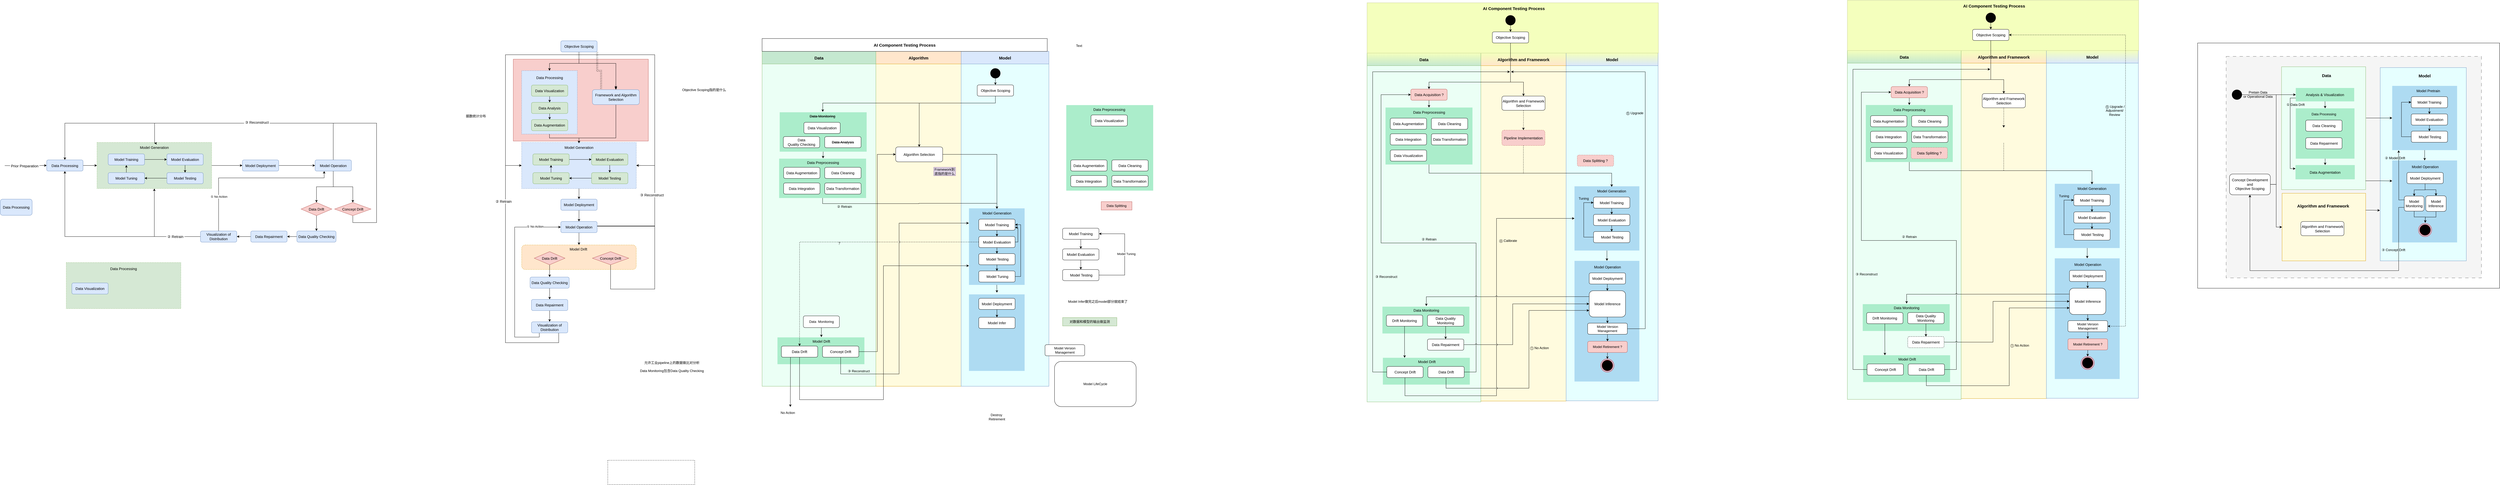 <mxfile version="22.1.21" type="github">
  <diagram name="第 1 页" id="kjWoDe90movP3GVGkAOm">
    <mxGraphModel dx="2210" dy="2083" grid="0" gridSize="10" guides="1" tooltips="1" connect="1" arrows="1" fold="1" page="0" pageScale="1" pageWidth="827" pageHeight="1169" math="0" shadow="0">
      <root>
        <mxCell id="0" />
        <mxCell id="1" parent="0" />
        <mxCell id="q6233Pr4W-4vrNPQ77tR-62" value="" style="rounded=0;whiteSpace=wrap;html=1;" vertex="1" parent="1">
          <mxGeometry x="7784" y="-313" width="1080" height="878" as="geometry" />
        </mxCell>
        <mxCell id="q6233Pr4W-4vrNPQ77tR-43" value="" style="rounded=0;whiteSpace=wrap;html=1;fillColor=#f5f5f5;fontColor=#333333;strokeColor=#666666;dashed=1;dashPattern=12 12;" vertex="1" parent="1">
          <mxGeometry x="7886" y="-265" width="913" height="793" as="geometry" />
        </mxCell>
        <mxCell id="MFeed4d9ZoU8dtEDPjQN-121" value="" style="rounded=0;whiteSpace=wrap;html=1;dashed=1;fontSize=13;fillColor=#ABEDCB;strokeColor=none;" parent="1" vertex="1">
          <mxGeometry x="3737" y="-90.75" width="311" height="303.5" as="geometry" />
        </mxCell>
        <mxCell id="MFeed4d9ZoU8dtEDPjQN-88" value="" style="rounded=0;whiteSpace=wrap;html=1;fillColor=#f8cecc;strokeColor=#b85450;" parent="1" vertex="1">
          <mxGeometry x="1759" y="-255" width="483" height="293" as="geometry" />
        </mxCell>
        <mxCell id="MFeed4d9ZoU8dtEDPjQN-4" value="Algorithm" style="swimlane;whiteSpace=wrap;html=1;startSize=45;fontSize=15;fillColor=#ffe6cc;strokeColor=#d79b00;swimlaneFillColor=#FFFBDE;" parent="1" vertex="1">
          <mxGeometry x="3056" y="-283" width="305" height="1199" as="geometry" />
        </mxCell>
        <mxCell id="MFeed4d9ZoU8dtEDPjQN-16" value="Algorithm Selection" style="rounded=1;whiteSpace=wrap;html=1;fontSize=13;" parent="MFeed4d9ZoU8dtEDPjQN-4" vertex="1">
          <mxGeometry x="71" y="342" width="168" height="53.5" as="geometry" />
        </mxCell>
        <mxCell id="MFeed4d9ZoU8dtEDPjQN-127" value="Framework到底指的是什么" style="text;html=1;strokeColor=#9673a6;fillColor=#e1d5e7;align=center;verticalAlign=middle;whiteSpace=wrap;rounded=0;" parent="MFeed4d9ZoU8dtEDPjQN-4" vertex="1">
          <mxGeometry x="207" y="415" width="78" height="30" as="geometry" />
        </mxCell>
        <mxCell id="Fn_SYdDXyTarmtpHNBiJ-152" value="" style="rounded=1;whiteSpace=wrap;html=1;fillColor=#ffe6cc;strokeColor=#d79b00;dashed=1;" parent="1" vertex="1">
          <mxGeometry x="1789" y="410" width="410" height="88" as="geometry" />
        </mxCell>
        <mxCell id="Fn_SYdDXyTarmtpHNBiJ-78" style="edgeStyle=orthogonalEdgeStyle;rounded=0;orthogonalLoop=1;jettySize=auto;html=1;exitX=1;exitY=0.5;exitDx=0;exitDy=0;entryX=0;entryY=0.5;entryDx=0;entryDy=0;" parent="1" source="Fn_SYdDXyTarmtpHNBiJ-5" target="Fn_SYdDXyTarmtpHNBiJ-33" edge="1">
          <mxGeometry relative="1" as="geometry" />
        </mxCell>
        <mxCell id="Fn_SYdDXyTarmtpHNBiJ-5" value="" style="rounded=0;whiteSpace=wrap;html=1;dashed=1;fillColor=#d5e8d4;strokeColor=#82b366;fontSize=13;" parent="1" vertex="1">
          <mxGeometry x="270" y="43" width="410" height="165" as="geometry" />
        </mxCell>
        <mxCell id="Fn_SYdDXyTarmtpHNBiJ-12" style="edgeStyle=orthogonalEdgeStyle;rounded=0;orthogonalLoop=1;jettySize=auto;html=1;exitX=1;exitY=0.5;exitDx=0;exitDy=0;entryX=0;entryY=0.5;entryDx=0;entryDy=0;fontSize=13;" parent="1" edge="1">
          <mxGeometry relative="1" as="geometry">
            <mxPoint x="440.0" y="104" as="sourcePoint" />
            <mxPoint x="520.0" y="104" as="targetPoint" />
          </mxGeometry>
        </mxCell>
        <mxCell id="Fn_SYdDXyTarmtpHNBiJ-18" style="edgeStyle=orthogonalEdgeStyle;rounded=0;orthogonalLoop=1;jettySize=auto;html=1;exitX=0.5;exitY=1;exitDx=0;exitDy=0;entryX=0.5;entryY=0;entryDx=0;entryDy=0;fontSize=13;" parent="1" edge="1">
          <mxGeometry relative="1" as="geometry">
            <mxPoint x="585.0" y="124" as="sourcePoint" />
            <mxPoint x="585.0" y="151" as="targetPoint" />
          </mxGeometry>
        </mxCell>
        <mxCell id="Fn_SYdDXyTarmtpHNBiJ-19" style="edgeStyle=orthogonalEdgeStyle;rounded=0;orthogonalLoop=1;jettySize=auto;html=1;exitX=0;exitY=0.5;exitDx=0;exitDy=0;entryX=1;entryY=0.5;entryDx=0;entryDy=0;fontSize=13;" parent="1" edge="1">
          <mxGeometry relative="1" as="geometry">
            <mxPoint x="520.0" y="171" as="sourcePoint" />
            <mxPoint x="440.0" y="171" as="targetPoint" />
          </mxGeometry>
        </mxCell>
        <mxCell id="Fn_SYdDXyTarmtpHNBiJ-6" value="Model Generation" style="text;html=1;strokeColor=none;fillColor=none;align=center;verticalAlign=middle;whiteSpace=wrap;rounded=0;fontSize=13;" parent="1" vertex="1">
          <mxGeometry x="385" y="46" width="180" height="30" as="geometry" />
        </mxCell>
        <mxCell id="Fn_SYdDXyTarmtpHNBiJ-20" style="edgeStyle=orthogonalEdgeStyle;rounded=0;orthogonalLoop=1;jettySize=auto;html=1;exitX=0.5;exitY=0;exitDx=0;exitDy=0;entryX=0.5;entryY=1;entryDx=0;entryDy=0;fontSize=13;" parent="1" edge="1">
          <mxGeometry relative="1" as="geometry">
            <mxPoint x="375.0" y="151" as="sourcePoint" />
            <mxPoint x="375.0" y="124" as="targetPoint" />
          </mxGeometry>
        </mxCell>
        <mxCell id="Fn_SYdDXyTarmtpHNBiJ-25" style="edgeStyle=orthogonalEdgeStyle;rounded=0;orthogonalLoop=1;jettySize=auto;html=1;exitX=1;exitY=0.5;exitDx=0;exitDy=0;entryX=0;entryY=0.5;entryDx=0;entryDy=0;fontSize=13;" parent="1" source="Fn_SYdDXyTarmtpHNBiJ-24" target="Fn_SYdDXyTarmtpHNBiJ-5" edge="1">
          <mxGeometry relative="1" as="geometry" />
        </mxCell>
        <mxCell id="Fn_SYdDXyTarmtpHNBiJ-50" style="edgeStyle=orthogonalEdgeStyle;rounded=0;orthogonalLoop=1;jettySize=auto;html=1;entryX=0;entryY=0.5;entryDx=0;entryDy=0;fontSize=13;" parent="1" target="Fn_SYdDXyTarmtpHNBiJ-24" edge="1">
          <mxGeometry relative="1" as="geometry">
            <mxPoint x="-50" y="125" as="targetPoint" />
            <mxPoint x="-60" y="126" as="sourcePoint" />
          </mxGeometry>
        </mxCell>
        <mxCell id="Fn_SYdDXyTarmtpHNBiJ-51" value="&amp;nbsp;Prior Preparation&amp;nbsp;" style="edgeLabel;html=1;align=center;verticalAlign=middle;resizable=0;points=[];fontSize=13;" parent="Fn_SYdDXyTarmtpHNBiJ-50" vertex="1" connectable="0">
          <mxGeometry x="-0.065" relative="1" as="geometry">
            <mxPoint as="offset" />
          </mxGeometry>
        </mxCell>
        <mxCell id="Fn_SYdDXyTarmtpHNBiJ-24" value="Data Processing" style="rounded=1;whiteSpace=wrap;html=1;fillColor=#dae8fc;strokeColor=#6c8ebf;fontSize=13;" parent="1" vertex="1">
          <mxGeometry x="90" y="105.5" width="130" height="40" as="geometry" />
        </mxCell>
        <mxCell id="Fn_SYdDXyTarmtpHNBiJ-26" value="Model Training" style="rounded=1;whiteSpace=wrap;html=1;fillColor=#dae8fc;strokeColor=#6c8ebf;fontSize=13;" parent="1" vertex="1">
          <mxGeometry x="310" y="84" width="130" height="40" as="geometry" />
        </mxCell>
        <mxCell id="Fn_SYdDXyTarmtpHNBiJ-60" style="edgeStyle=orthogonalEdgeStyle;rounded=0;orthogonalLoop=1;jettySize=auto;html=1;exitX=0.5;exitY=0;exitDx=0;exitDy=0;entryX=0.5;entryY=0;entryDx=0;entryDy=0;fontSize=13;" parent="1" source="Fn_SYdDXyTarmtpHNBiJ-28" target="Fn_SYdDXyTarmtpHNBiJ-6" edge="1">
          <mxGeometry relative="1" as="geometry">
            <Array as="points">
              <mxPoint x="1115" y="-26" />
              <mxPoint x="476" y="-26" />
              <mxPoint x="476" y="46" />
            </Array>
          </mxGeometry>
        </mxCell>
        <mxCell id="Fn_SYdDXyTarmtpHNBiJ-28" value="Model Operation" style="rounded=1;whiteSpace=wrap;html=1;fillColor=#dae8fc;strokeColor=#6c8ebf;fontSize=13;" parent="1" vertex="1">
          <mxGeometry x="1050" y="105.5" width="130" height="40" as="geometry" />
        </mxCell>
        <mxCell id="Fn_SYdDXyTarmtpHNBiJ-30" value="Model Tuning" style="rounded=1;whiteSpace=wrap;html=1;fillColor=#dae8fc;strokeColor=#6c8ebf;fontSize=13;" parent="1" vertex="1">
          <mxGeometry x="310" y="151" width="130" height="40" as="geometry" />
        </mxCell>
        <mxCell id="Fn_SYdDXyTarmtpHNBiJ-31" value="Model Evaluation" style="rounded=1;whiteSpace=wrap;html=1;fillColor=#dae8fc;strokeColor=#6c8ebf;fontSize=13;" parent="1" vertex="1">
          <mxGeometry x="520" y="84" width="130" height="40" as="geometry" />
        </mxCell>
        <mxCell id="Fn_SYdDXyTarmtpHNBiJ-32" value="Model Testing" style="rounded=1;whiteSpace=wrap;html=1;fillColor=#dae8fc;strokeColor=#6c8ebf;fontSize=13;" parent="1" vertex="1">
          <mxGeometry x="520" y="151" width="130" height="40" as="geometry" />
        </mxCell>
        <mxCell id="Fn_SYdDXyTarmtpHNBiJ-42" style="edgeStyle=orthogonalEdgeStyle;rounded=0;orthogonalLoop=1;jettySize=auto;html=1;exitX=1;exitY=0.5;exitDx=0;exitDy=0;entryX=0;entryY=0.5;entryDx=0;entryDy=0;fontSize=13;" parent="1" source="Fn_SYdDXyTarmtpHNBiJ-33" target="Fn_SYdDXyTarmtpHNBiJ-28" edge="1">
          <mxGeometry relative="1" as="geometry" />
        </mxCell>
        <mxCell id="Fn_SYdDXyTarmtpHNBiJ-33" value="Model Deployment" style="rounded=1;whiteSpace=wrap;html=1;fillColor=#dae8fc;strokeColor=#6c8ebf;fontSize=13;" parent="1" vertex="1">
          <mxGeometry x="790" y="105.5" width="130" height="40" as="geometry" />
        </mxCell>
        <mxCell id="Fn_SYdDXyTarmtpHNBiJ-73" style="edgeStyle=orthogonalEdgeStyle;rounded=0;orthogonalLoop=1;jettySize=auto;html=1;exitX=0.5;exitY=1;exitDx=0;exitDy=0;exitPerimeter=0;entryX=0.5;entryY=0;entryDx=0;entryDy=0;" parent="1" source="Fn_SYdDXyTarmtpHNBiJ-37" target="Fn_SYdDXyTarmtpHNBiJ-69" edge="1">
          <mxGeometry relative="1" as="geometry" />
        </mxCell>
        <mxCell id="Fn_SYdDXyTarmtpHNBiJ-37" value="Data Drift" style="strokeWidth=1;html=1;shape=mxgraph.flowchart.decision;whiteSpace=wrap;fillColor=#f8cecc;strokeColor=#b85450;fontSize=13;" parent="1" vertex="1">
          <mxGeometry x="1000" y="258" width="110" height="47" as="geometry" />
        </mxCell>
        <mxCell id="Fn_SYdDXyTarmtpHNBiJ-64" style="edgeStyle=orthogonalEdgeStyle;rounded=0;orthogonalLoop=1;jettySize=auto;html=1;entryX=0.5;entryY=0;entryDx=0;entryDy=0;fontSize=13;exitX=0.5;exitY=1;exitDx=0;exitDy=0;exitPerimeter=0;" parent="1" source="Fn_SYdDXyTarmtpHNBiJ-38" target="Fn_SYdDXyTarmtpHNBiJ-24" edge="1">
          <mxGeometry relative="1" as="geometry">
            <mxPoint x="1250" y="282" as="sourcePoint" />
            <Array as="points">
              <mxPoint x="1185" y="330" />
              <mxPoint x="1270" y="330" />
              <mxPoint x="1270" y="-26" />
              <mxPoint x="155" y="-26" />
            </Array>
          </mxGeometry>
        </mxCell>
        <mxCell id="Fn_SYdDXyTarmtpHNBiJ-38" value="Concept Drift" style="strokeWidth=1;html=1;shape=mxgraph.flowchart.decision;whiteSpace=wrap;fillColor=#f8cecc;strokeColor=#b85450;fontSize=13;" parent="1" vertex="1">
          <mxGeometry x="1120" y="258" width="130" height="47" as="geometry" />
        </mxCell>
        <mxCell id="Fn_SYdDXyTarmtpHNBiJ-40" style="edgeStyle=orthogonalEdgeStyle;rounded=0;orthogonalLoop=1;jettySize=auto;html=1;exitX=0.5;exitY=1;exitDx=0;exitDy=0;entryX=0.5;entryY=0;entryDx=0;entryDy=0;entryPerimeter=0;fontSize=13;" parent="1" source="Fn_SYdDXyTarmtpHNBiJ-28" target="Fn_SYdDXyTarmtpHNBiJ-37" edge="1">
          <mxGeometry relative="1" as="geometry" />
        </mxCell>
        <mxCell id="Fn_SYdDXyTarmtpHNBiJ-41" style="edgeStyle=orthogonalEdgeStyle;rounded=0;orthogonalLoop=1;jettySize=auto;html=1;exitX=0.5;exitY=1;exitDx=0;exitDy=0;entryX=0.5;entryY=0;entryDx=0;entryDy=0;entryPerimeter=0;fontSize=13;" parent="1" source="Fn_SYdDXyTarmtpHNBiJ-28" target="Fn_SYdDXyTarmtpHNBiJ-38" edge="1">
          <mxGeometry relative="1" as="geometry" />
        </mxCell>
        <mxCell id="Fn_SYdDXyTarmtpHNBiJ-59" style="edgeStyle=orthogonalEdgeStyle;rounded=0;orthogonalLoop=1;jettySize=auto;html=1;exitX=0;exitY=0.5;exitDx=0;exitDy=0;entryX=0.5;entryY=1;entryDx=0;entryDy=0;fontSize=13;" parent="1" source="Fn_SYdDXyTarmtpHNBiJ-46" target="Fn_SYdDXyTarmtpHNBiJ-5" edge="1">
          <mxGeometry relative="1" as="geometry" />
        </mxCell>
        <mxCell id="Fn_SYdDXyTarmtpHNBiJ-53" style="edgeStyle=orthogonalEdgeStyle;rounded=0;orthogonalLoop=1;jettySize=auto;html=1;exitX=0;exitY=0.5;exitDx=0;exitDy=0;entryX=0.5;entryY=1;entryDx=0;entryDy=0;fontSize=13;" parent="1" source="Fn_SYdDXyTarmtpHNBiJ-46" target="Fn_SYdDXyTarmtpHNBiJ-24" edge="1">
          <mxGeometry relative="1" as="geometry" />
        </mxCell>
        <mxCell id="Fn_SYdDXyTarmtpHNBiJ-54" value="&amp;nbsp;②&amp;nbsp;Retrain&amp;nbsp;" style="edgeLabel;html=1;align=center;verticalAlign=middle;resizable=0;points=[];fontSize=13;" parent="Fn_SYdDXyTarmtpHNBiJ-53" vertex="1" connectable="0">
          <mxGeometry x="-0.463" y="-3" relative="1" as="geometry">
            <mxPoint x="103" y="3" as="offset" />
          </mxGeometry>
        </mxCell>
        <mxCell id="Fn_SYdDXyTarmtpHNBiJ-79" style="edgeStyle=orthogonalEdgeStyle;rounded=0;orthogonalLoop=1;jettySize=auto;html=1;exitX=0.5;exitY=0;exitDx=0;exitDy=0;entryX=0.25;entryY=1;entryDx=0;entryDy=0;" parent="1" source="Fn_SYdDXyTarmtpHNBiJ-46" target="Fn_SYdDXyTarmtpHNBiJ-28" edge="1">
          <mxGeometry relative="1" as="geometry">
            <Array as="points">
              <mxPoint x="705" y="170" />
              <mxPoint x="1082" y="170" />
            </Array>
          </mxGeometry>
        </mxCell>
        <mxCell id="Fn_SYdDXyTarmtpHNBiJ-81" value="① No Action" style="edgeLabel;html=1;align=center;verticalAlign=middle;resizable=0;points=[];" parent="Fn_SYdDXyTarmtpHNBiJ-79" vertex="1" connectable="0">
          <mxGeometry x="-0.585" y="-1" relative="1" as="geometry">
            <mxPoint as="offset" />
          </mxGeometry>
        </mxCell>
        <mxCell id="Fn_SYdDXyTarmtpHNBiJ-46" value="Visualization of Distribution" style="rounded=1;whiteSpace=wrap;html=1;fillColor=#dae8fc;strokeColor=#6c8ebf;fontSize=13;" parent="1" vertex="1">
          <mxGeometry x="640" y="360" width="130" height="40" as="geometry" />
        </mxCell>
        <mxCell id="Fn_SYdDXyTarmtpHNBiJ-65" value="&lt;span style=&quot;color: rgb(0, 0, 0); font-family: Helvetica; font-size: 13px; font-style: normal; font-variant-ligatures: normal; font-variant-caps: normal; font-weight: 400; letter-spacing: normal; orphans: 2; text-align: center; text-indent: 0px; text-transform: none; widows: 2; word-spacing: 0px; -webkit-text-stroke-width: 0px; background-color: rgb(255, 255, 255); text-decoration-thickness: initial; text-decoration-style: initial; text-decoration-color: initial; float: none; display: inline !important;&quot;&gt;&amp;nbsp;③ Reconstruct&amp;nbsp;&lt;/span&gt;" style="text;whiteSpace=wrap;html=1;" parent="1" vertex="1">
          <mxGeometry x="794.0" y="-43.0" width="121" height="38" as="geometry" />
        </mxCell>
        <mxCell id="Fn_SYdDXyTarmtpHNBiJ-74" style="edgeStyle=orthogonalEdgeStyle;rounded=0;orthogonalLoop=1;jettySize=auto;html=1;exitX=0;exitY=0.5;exitDx=0;exitDy=0;entryX=1;entryY=0.5;entryDx=0;entryDy=0;" parent="1" source="Fn_SYdDXyTarmtpHNBiJ-69" target="Fn_SYdDXyTarmtpHNBiJ-71" edge="1">
          <mxGeometry relative="1" as="geometry" />
        </mxCell>
        <mxCell id="Fn_SYdDXyTarmtpHNBiJ-69" value="Data Quality Checking" style="rounded=1;whiteSpace=wrap;html=1;fillColor=#dae8fc;strokeColor=#6c8ebf;fontSize=13;" parent="1" vertex="1">
          <mxGeometry x="985" y="360" width="140" height="40" as="geometry" />
        </mxCell>
        <mxCell id="Fn_SYdDXyTarmtpHNBiJ-77" style="edgeStyle=orthogonalEdgeStyle;rounded=0;orthogonalLoop=1;jettySize=auto;html=1;exitX=0;exitY=0.5;exitDx=0;exitDy=0;entryX=1;entryY=0.5;entryDx=0;entryDy=0;" parent="1" source="Fn_SYdDXyTarmtpHNBiJ-71" target="Fn_SYdDXyTarmtpHNBiJ-46" edge="1">
          <mxGeometry relative="1" as="geometry" />
        </mxCell>
        <mxCell id="Fn_SYdDXyTarmtpHNBiJ-71" value="Data Repairment" style="rounded=1;whiteSpace=wrap;html=1;fillColor=#dae8fc;strokeColor=#6c8ebf;fontSize=13;" parent="1" vertex="1">
          <mxGeometry x="820" y="360" width="130" height="40" as="geometry" />
        </mxCell>
        <mxCell id="Fn_SYdDXyTarmtpHNBiJ-82" value="Data Processing" style="rounded=1;whiteSpace=wrap;html=1;fillColor=#dae8fc;strokeColor=#6c8ebf;fontSize=13;" parent="1" vertex="1">
          <mxGeometry x="-76" y="246" width="114" height="58" as="geometry" />
        </mxCell>
        <mxCell id="Fn_SYdDXyTarmtpHNBiJ-83" value="" style="rounded=0;whiteSpace=wrap;html=1;dashed=1;fillColor=#d5e8d4;strokeColor=#82b366;fontSize=13;" parent="1" vertex="1">
          <mxGeometry x="160" y="473" width="410" height="165" as="geometry" />
        </mxCell>
        <mxCell id="Fn_SYdDXyTarmtpHNBiJ-84" value="Data Processing" style="text;html=1;strokeColor=none;fillColor=none;align=center;verticalAlign=middle;whiteSpace=wrap;rounded=0;fontSize=13;" parent="1" vertex="1">
          <mxGeometry x="275" y="480" width="180" height="30" as="geometry" />
        </mxCell>
        <mxCell id="Fn_SYdDXyTarmtpHNBiJ-86" value="Data Visualization" style="rounded=1;whiteSpace=wrap;html=1;fillColor=#dae8fc;strokeColor=#6c8ebf;fontSize=13;" parent="1" vertex="1">
          <mxGeometry x="180" y="546" width="130" height="40" as="geometry" />
        </mxCell>
        <mxCell id="Fn_SYdDXyTarmtpHNBiJ-120" style="edgeStyle=orthogonalEdgeStyle;rounded=0;orthogonalLoop=1;jettySize=auto;html=1;exitX=0.5;exitY=1;exitDx=0;exitDy=0;entryX=0.5;entryY=0;entryDx=0;entryDy=0;" parent="1" source="Fn_SYdDXyTarmtpHNBiJ-88" target="Fn_SYdDXyTarmtpHNBiJ-102" edge="1">
          <mxGeometry relative="1" as="geometry" />
        </mxCell>
        <mxCell id="Fn_SYdDXyTarmtpHNBiJ-88" value="" style="rounded=0;whiteSpace=wrap;html=1;dashed=1;fillColor=#dae8fc;strokeColor=#6c8ebf;fontSize=13;" parent="1" vertex="1">
          <mxGeometry x="1789" y="43" width="410" height="165" as="geometry" />
        </mxCell>
        <mxCell id="Fn_SYdDXyTarmtpHNBiJ-89" style="edgeStyle=orthogonalEdgeStyle;rounded=0;orthogonalLoop=1;jettySize=auto;html=1;exitX=1;exitY=0.5;exitDx=0;exitDy=0;entryX=0;entryY=0.5;entryDx=0;entryDy=0;fontSize=13;" parent="1" edge="1">
          <mxGeometry relative="1" as="geometry">
            <mxPoint x="1959.0" y="104" as="sourcePoint" />
            <mxPoint x="2039.0" y="104" as="targetPoint" />
          </mxGeometry>
        </mxCell>
        <mxCell id="Fn_SYdDXyTarmtpHNBiJ-90" style="edgeStyle=orthogonalEdgeStyle;rounded=0;orthogonalLoop=1;jettySize=auto;html=1;exitX=0.5;exitY=1;exitDx=0;exitDy=0;entryX=0.5;entryY=0;entryDx=0;entryDy=0;fontSize=13;" parent="1" edge="1">
          <mxGeometry relative="1" as="geometry">
            <mxPoint x="2104" y="124" as="sourcePoint" />
            <mxPoint x="2104" y="151" as="targetPoint" />
          </mxGeometry>
        </mxCell>
        <mxCell id="Fn_SYdDXyTarmtpHNBiJ-91" style="edgeStyle=orthogonalEdgeStyle;rounded=0;orthogonalLoop=1;jettySize=auto;html=1;exitX=0;exitY=0.5;exitDx=0;exitDy=0;entryX=1;entryY=0.5;entryDx=0;entryDy=0;fontSize=13;" parent="1" edge="1">
          <mxGeometry relative="1" as="geometry">
            <mxPoint x="2039.0" y="171" as="sourcePoint" />
            <mxPoint x="1959.0" y="171" as="targetPoint" />
          </mxGeometry>
        </mxCell>
        <mxCell id="Fn_SYdDXyTarmtpHNBiJ-92" value="Model Generation" style="text;html=1;strokeColor=none;fillColor=none;align=center;verticalAlign=middle;whiteSpace=wrap;rounded=0;fontSize=13;" parent="1" vertex="1">
          <mxGeometry x="1904" y="46" width="180" height="30" as="geometry" />
        </mxCell>
        <mxCell id="Fn_SYdDXyTarmtpHNBiJ-93" style="edgeStyle=orthogonalEdgeStyle;rounded=0;orthogonalLoop=1;jettySize=auto;html=1;exitX=0.5;exitY=0;exitDx=0;exitDy=0;entryX=0.5;entryY=1;entryDx=0;entryDy=0;fontSize=13;" parent="1" edge="1">
          <mxGeometry relative="1" as="geometry">
            <mxPoint x="1894.0" y="151" as="sourcePoint" />
            <mxPoint x="1894.0" y="124" as="targetPoint" />
          </mxGeometry>
        </mxCell>
        <mxCell id="Fn_SYdDXyTarmtpHNBiJ-95" value="Model Training" style="rounded=1;whiteSpace=wrap;html=1;fillColor=#d5e8d4;strokeColor=#82b366;fontSize=13;" parent="1" vertex="1">
          <mxGeometry x="1829" y="84" width="130" height="40" as="geometry" />
        </mxCell>
        <mxCell id="Fn_SYdDXyTarmtpHNBiJ-130" style="edgeStyle=orthogonalEdgeStyle;rounded=0;orthogonalLoop=1;jettySize=auto;html=1;exitX=1;exitY=0.5;exitDx=0;exitDy=0;entryX=1;entryY=0.5;entryDx=0;entryDy=0;" parent="1" source="Fn_SYdDXyTarmtpHNBiJ-97" target="Fn_SYdDXyTarmtpHNBiJ-88" edge="1">
          <mxGeometry relative="1" as="geometry">
            <Array as="points">
              <mxPoint x="2059" y="343" />
              <mxPoint x="2265" y="343" />
              <mxPoint x="2265" y="125" />
            </Array>
          </mxGeometry>
        </mxCell>
        <mxCell id="Fn_SYdDXyTarmtpHNBiJ-153" style="edgeStyle=orthogonalEdgeStyle;rounded=0;orthogonalLoop=1;jettySize=auto;html=1;exitX=0.5;exitY=1;exitDx=0;exitDy=0;entryX=0.5;entryY=0;entryDx=0;entryDy=0;" parent="1" source="Fn_SYdDXyTarmtpHNBiJ-97" target="Fn_SYdDXyTarmtpHNBiJ-152" edge="1">
          <mxGeometry relative="1" as="geometry" />
        </mxCell>
        <mxCell id="Fn_SYdDXyTarmtpHNBiJ-163" style="edgeStyle=orthogonalEdgeStyle;rounded=0;orthogonalLoop=1;jettySize=auto;html=1;exitX=1;exitY=0.5;exitDx=0;exitDy=0;entryX=0.5;entryY=0;entryDx=0;entryDy=0;" parent="1" edge="1">
          <mxGeometry relative="1" as="geometry">
            <mxPoint x="2059" y="342" as="sourcePoint" />
            <mxPoint x="2126.0" y="-150" as="targetPoint" />
            <Array as="points">
              <mxPoint x="2265" y="342" />
              <mxPoint x="2265" y="-271" />
              <mxPoint x="1994" y="-271" />
              <mxPoint x="1994" y="-240" />
              <mxPoint x="2126" y="-240" />
            </Array>
          </mxGeometry>
        </mxCell>
        <mxCell id="Fn_SYdDXyTarmtpHNBiJ-97" value="Model Operation" style="rounded=1;whiteSpace=wrap;html=1;fillColor=#dae8fc;strokeColor=#6c8ebf;fontSize=13;" parent="1" vertex="1">
          <mxGeometry x="1929" y="326" width="130" height="40" as="geometry" />
        </mxCell>
        <mxCell id="Fn_SYdDXyTarmtpHNBiJ-98" value="Model Tuning" style="rounded=1;whiteSpace=wrap;html=1;fillColor=#d5e8d4;strokeColor=#82b366;fontSize=13;" parent="1" vertex="1">
          <mxGeometry x="1829" y="151" width="130" height="40" as="geometry" />
        </mxCell>
        <mxCell id="Fn_SYdDXyTarmtpHNBiJ-99" value="Model Evaluation" style="rounded=1;whiteSpace=wrap;html=1;fillColor=#d5e8d4;strokeColor=#82b366;fontSize=13;" parent="1" vertex="1">
          <mxGeometry x="2039" y="84" width="130" height="40" as="geometry" />
        </mxCell>
        <mxCell id="Fn_SYdDXyTarmtpHNBiJ-100" value="Model Testing" style="rounded=1;whiteSpace=wrap;html=1;fillColor=#d5e8d4;strokeColor=#82b366;fontSize=13;" parent="1" vertex="1">
          <mxGeometry x="2039" y="151" width="130" height="40" as="geometry" />
        </mxCell>
        <mxCell id="Fn_SYdDXyTarmtpHNBiJ-123" style="edgeStyle=orthogonalEdgeStyle;rounded=0;orthogonalLoop=1;jettySize=auto;html=1;exitX=0.5;exitY=1;exitDx=0;exitDy=0;entryX=0.5;entryY=0;entryDx=0;entryDy=0;" parent="1" source="Fn_SYdDXyTarmtpHNBiJ-102" target="Fn_SYdDXyTarmtpHNBiJ-97" edge="1">
          <mxGeometry relative="1" as="geometry" />
        </mxCell>
        <mxCell id="Fn_SYdDXyTarmtpHNBiJ-102" value="Model Deployment" style="rounded=1;whiteSpace=wrap;html=1;fillColor=#dae8fc;strokeColor=#6c8ebf;fontSize=13;" parent="1" vertex="1">
          <mxGeometry x="1929" y="246" width="130" height="40" as="geometry" />
        </mxCell>
        <mxCell id="Fn_SYdDXyTarmtpHNBiJ-103" style="edgeStyle=orthogonalEdgeStyle;rounded=0;orthogonalLoop=1;jettySize=auto;html=1;entryX=0.5;entryY=0;entryDx=0;entryDy=0;" parent="1" source="Fn_SYdDXyTarmtpHNBiJ-104" target="Fn_SYdDXyTarmtpHNBiJ-117" edge="1">
          <mxGeometry relative="1" as="geometry">
            <mxPoint x="1889" y="488.0" as="sourcePoint" />
          </mxGeometry>
        </mxCell>
        <mxCell id="Fn_SYdDXyTarmtpHNBiJ-104" value="Data Drift" style="strokeWidth=1;html=1;shape=mxgraph.flowchart.decision;whiteSpace=wrap;fillColor=#f8cecc;strokeColor=#b85450;fontSize=13;" parent="1" vertex="1">
          <mxGeometry x="1834" y="434" width="110" height="47" as="geometry" />
        </mxCell>
        <mxCell id="Fn_SYdDXyTarmtpHNBiJ-131" style="edgeStyle=orthogonalEdgeStyle;rounded=0;orthogonalLoop=1;jettySize=auto;html=1;exitX=0.25;exitY=1;exitDx=0;exitDy=0;entryX=0;entryY=0.5;entryDx=0;entryDy=0;" parent="1" source="Fn_SYdDXyTarmtpHNBiJ-114" target="Fn_SYdDXyTarmtpHNBiJ-97" edge="1">
          <mxGeometry relative="1" as="geometry">
            <Array as="points">
              <mxPoint x="1852" y="725" />
              <mxPoint x="1852" y="740" />
              <mxPoint x="1764" y="740" />
              <mxPoint x="1764" y="346" />
            </Array>
          </mxGeometry>
        </mxCell>
        <mxCell id="Fn_SYdDXyTarmtpHNBiJ-132" style="edgeStyle=orthogonalEdgeStyle;rounded=0;orthogonalLoop=1;jettySize=auto;html=1;exitX=0.75;exitY=1;exitDx=0;exitDy=0;entryX=0;entryY=0.5;entryDx=0;entryDy=0;" parent="1" source="Fn_SYdDXyTarmtpHNBiJ-114" target="Fn_SYdDXyTarmtpHNBiJ-88" edge="1">
          <mxGeometry relative="1" as="geometry">
            <Array as="points">
              <mxPoint x="1922" y="760" />
              <mxPoint x="1731" y="760" />
              <mxPoint x="1731" y="126" />
            </Array>
          </mxGeometry>
        </mxCell>
        <mxCell id="Fn_SYdDXyTarmtpHNBiJ-162" style="edgeStyle=orthogonalEdgeStyle;rounded=0;orthogonalLoop=1;jettySize=auto;html=1;exitX=0.75;exitY=1;exitDx=0;exitDy=0;entryX=0.5;entryY=0;entryDx=0;entryDy=0;" parent="1" source="Fn_SYdDXyTarmtpHNBiJ-114" target="Fn_SYdDXyTarmtpHNBiJ-135" edge="1">
          <mxGeometry relative="1" as="geometry">
            <Array as="points">
              <mxPoint x="1921" y="760" />
              <mxPoint x="1731" y="760" />
              <mxPoint x="1731" y="-271" />
              <mxPoint x="1994" y="-271" />
              <mxPoint x="1994" y="-240" />
              <mxPoint x="1889" y="-240" />
            </Array>
          </mxGeometry>
        </mxCell>
        <mxCell id="Fn_SYdDXyTarmtpHNBiJ-114" value="Visualization of Distribution" style="rounded=1;whiteSpace=wrap;html=1;fillColor=#dae8fc;strokeColor=#6c8ebf;fontSize=13;" parent="1" vertex="1">
          <mxGeometry x="1824" y="685" width="130" height="40" as="geometry" />
        </mxCell>
        <mxCell id="Fn_SYdDXyTarmtpHNBiJ-125" style="edgeStyle=orthogonalEdgeStyle;rounded=0;orthogonalLoop=1;jettySize=auto;html=1;exitX=0.5;exitY=1;exitDx=0;exitDy=0;entryX=0.5;entryY=0;entryDx=0;entryDy=0;" parent="1" source="Fn_SYdDXyTarmtpHNBiJ-117" target="Fn_SYdDXyTarmtpHNBiJ-119" edge="1">
          <mxGeometry relative="1" as="geometry" />
        </mxCell>
        <mxCell id="Fn_SYdDXyTarmtpHNBiJ-117" value="Data Quality Checking" style="rounded=1;whiteSpace=wrap;html=1;fillColor=#dae8fc;strokeColor=#6c8ebf;fontSize=13;" parent="1" vertex="1">
          <mxGeometry x="1819" y="525" width="140" height="40" as="geometry" />
        </mxCell>
        <mxCell id="Fn_SYdDXyTarmtpHNBiJ-126" style="edgeStyle=orthogonalEdgeStyle;rounded=0;orthogonalLoop=1;jettySize=auto;html=1;exitX=0.5;exitY=1;exitDx=0;exitDy=0;entryX=0.5;entryY=0;entryDx=0;entryDy=0;" parent="1" source="Fn_SYdDXyTarmtpHNBiJ-119" target="Fn_SYdDXyTarmtpHNBiJ-114" edge="1">
          <mxGeometry relative="1" as="geometry" />
        </mxCell>
        <mxCell id="Fn_SYdDXyTarmtpHNBiJ-119" value="Data Repairment" style="rounded=1;whiteSpace=wrap;html=1;fillColor=#dae8fc;strokeColor=#6c8ebf;fontSize=13;" parent="1" vertex="1">
          <mxGeometry x="1824" y="605" width="130" height="40" as="geometry" />
        </mxCell>
        <mxCell id="Fn_SYdDXyTarmtpHNBiJ-133" value="① No Action" style="edgeLabel;html=1;align=center;verticalAlign=middle;resizable=0;points=[];" parent="1" vertex="1" connectable="0">
          <mxGeometry x="1110" y="263" as="geometry">
            <mxPoint x="727" y="81" as="offset" />
          </mxGeometry>
        </mxCell>
        <mxCell id="Fn_SYdDXyTarmtpHNBiJ-134" value="&amp;nbsp;②&amp;nbsp;Retrain&amp;nbsp;" style="edgeLabel;html=1;align=center;verticalAlign=middle;resizable=0;points=[];fontSize=13;" parent="1" vertex="1" connectable="0">
          <mxGeometry x="585.997" y="390" as="geometry">
            <mxPoint x="1138" y="-136" as="offset" />
          </mxGeometry>
        </mxCell>
        <mxCell id="Fn_SYdDXyTarmtpHNBiJ-145" style="edgeStyle=orthogonalEdgeStyle;rounded=0;orthogonalLoop=1;jettySize=auto;html=1;exitX=0.5;exitY=1;exitDx=0;exitDy=0;entryX=0.5;entryY=0;entryDx=0;entryDy=0;" parent="1" source="Fn_SYdDXyTarmtpHNBiJ-135" target="Fn_SYdDXyTarmtpHNBiJ-92" edge="1">
          <mxGeometry relative="1" as="geometry">
            <Array as="points">
              <mxPoint x="1888" y="27" />
              <mxPoint x="1994" y="27" />
            </Array>
          </mxGeometry>
        </mxCell>
        <mxCell id="Fn_SYdDXyTarmtpHNBiJ-135" value="" style="rounded=0;whiteSpace=wrap;html=1;dashed=1;fillColor=#dae8fc;strokeColor=#6c8ebf;fontSize=13;" parent="1" vertex="1">
          <mxGeometry x="1789" y="-214" width="199" height="227" as="geometry" />
        </mxCell>
        <mxCell id="Fn_SYdDXyTarmtpHNBiJ-139" value="Data Processing" style="text;html=1;strokeColor=none;fillColor=none;align=center;verticalAlign=middle;whiteSpace=wrap;rounded=0;fontSize=13;" parent="1" vertex="1">
          <mxGeometry x="1799" y="-204" width="180" height="30" as="geometry" />
        </mxCell>
        <mxCell id="Fn_SYdDXyTarmtpHNBiJ-148" style="edgeStyle=orthogonalEdgeStyle;rounded=0;orthogonalLoop=1;jettySize=auto;html=1;exitX=0.5;exitY=1;exitDx=0;exitDy=0;" parent="1" source="Fn_SYdDXyTarmtpHNBiJ-141" target="Fn_SYdDXyTarmtpHNBiJ-142" edge="1">
          <mxGeometry relative="1" as="geometry" />
        </mxCell>
        <mxCell id="Fn_SYdDXyTarmtpHNBiJ-141" value="Data Visualization" style="rounded=1;whiteSpace=wrap;html=1;fillColor=#d5e8d4;strokeColor=#82b366;fontSize=13;" parent="1" vertex="1">
          <mxGeometry x="1824" y="-162.5" width="130" height="40" as="geometry" />
        </mxCell>
        <mxCell id="Fn_SYdDXyTarmtpHNBiJ-149" style="edgeStyle=orthogonalEdgeStyle;rounded=0;orthogonalLoop=1;jettySize=auto;html=1;exitX=0.5;exitY=1;exitDx=0;exitDy=0;entryX=0.5;entryY=0;entryDx=0;entryDy=0;" parent="1" source="Fn_SYdDXyTarmtpHNBiJ-142" target="Fn_SYdDXyTarmtpHNBiJ-147" edge="1">
          <mxGeometry relative="1" as="geometry" />
        </mxCell>
        <mxCell id="Fn_SYdDXyTarmtpHNBiJ-142" value="Data Analysis" style="rounded=1;whiteSpace=wrap;html=1;fillColor=#d5e8d4;strokeColor=#82b366;fontSize=13;" parent="1" vertex="1">
          <mxGeometry x="1824" y="-100.5" width="130" height="40" as="geometry" />
        </mxCell>
        <mxCell id="Fn_SYdDXyTarmtpHNBiJ-155" style="edgeStyle=orthogonalEdgeStyle;rounded=0;orthogonalLoop=1;jettySize=auto;html=1;exitX=0.5;exitY=1;exitDx=0;exitDy=0;entryX=0.5;entryY=0;entryDx=0;entryDy=0;" parent="1" source="Fn_SYdDXyTarmtpHNBiJ-146" target="Fn_SYdDXyTarmtpHNBiJ-135" edge="1">
          <mxGeometry relative="1" as="geometry">
            <Array as="points">
              <mxPoint x="1994" y="-240" />
              <mxPoint x="1888" y="-240" />
            </Array>
          </mxGeometry>
        </mxCell>
        <mxCell id="Fn_SYdDXyTarmtpHNBiJ-159" style="edgeStyle=orthogonalEdgeStyle;rounded=0;orthogonalLoop=1;jettySize=auto;html=1;exitX=0.5;exitY=1;exitDx=0;exitDy=0;entryX=0.5;entryY=0;entryDx=0;entryDy=0;" parent="1" source="Fn_SYdDXyTarmtpHNBiJ-146" target="Fn_SYdDXyTarmtpHNBiJ-157" edge="1">
          <mxGeometry relative="1" as="geometry">
            <Array as="points">
              <mxPoint x="1994" y="-240" />
              <mxPoint x="2126" y="-240" />
            </Array>
          </mxGeometry>
        </mxCell>
        <mxCell id="Fn_SYdDXyTarmtpHNBiJ-146" value="Objective Scoping" style="rounded=1;whiteSpace=wrap;html=1;fillColor=#dae8fc;strokeColor=#6c8ebf;fontSize=13;" parent="1" vertex="1">
          <mxGeometry x="1929" y="-321" width="130" height="40" as="geometry" />
        </mxCell>
        <mxCell id="Fn_SYdDXyTarmtpHNBiJ-147" value="Data Augmentation" style="rounded=1;whiteSpace=wrap;html=1;fillColor=#d5e8d4;strokeColor=#82b366;fontSize=13;" parent="1" vertex="1">
          <mxGeometry x="1824" y="-39" width="130" height="40" as="geometry" />
        </mxCell>
        <mxCell id="Fn_SYdDXyTarmtpHNBiJ-151" style="edgeStyle=orthogonalEdgeStyle;rounded=0;orthogonalLoop=1;jettySize=auto;html=1;exitX=0.5;exitY=1;exitDx=0;exitDy=0;exitPerimeter=0;entryX=1;entryY=0.5;entryDx=0;entryDy=0;" parent="1" source="Fn_SYdDXyTarmtpHNBiJ-106" target="Fn_SYdDXyTarmtpHNBiJ-88" edge="1">
          <mxGeometry relative="1" as="geometry">
            <Array as="points">
              <mxPoint x="2107" y="568" />
              <mxPoint x="2265" y="568" />
              <mxPoint x="2265" y="125" />
            </Array>
          </mxGeometry>
        </mxCell>
        <mxCell id="Fn_SYdDXyTarmtpHNBiJ-106" value="Concept Drift" style="strokeWidth=1;html=1;shape=mxgraph.flowchart.decision;whiteSpace=wrap;fillColor=#f8cecc;strokeColor=#b85450;fontSize=13;" parent="1" vertex="1">
          <mxGeometry x="2042" y="434" width="130" height="47" as="geometry" />
        </mxCell>
        <mxCell id="Fn_SYdDXyTarmtpHNBiJ-154" value="Model Drift" style="text;html=1;strokeColor=none;fillColor=none;align=center;verticalAlign=middle;whiteSpace=wrap;rounded=0;fontSize=13;" parent="1" vertex="1">
          <mxGeometry x="1902" y="410" width="180" height="30" as="geometry" />
        </mxCell>
        <mxCell id="Fn_SYdDXyTarmtpHNBiJ-161" style="edgeStyle=orthogonalEdgeStyle;rounded=0;orthogonalLoop=1;jettySize=auto;html=1;exitX=0.5;exitY=1;exitDx=0;exitDy=0;entryX=0.5;entryY=0;entryDx=0;entryDy=0;" parent="1" source="Fn_SYdDXyTarmtpHNBiJ-157" target="Fn_SYdDXyTarmtpHNBiJ-92" edge="1">
          <mxGeometry relative="1" as="geometry">
            <Array as="points">
              <mxPoint x="2126" y="27" />
              <mxPoint x="1994" y="27" />
            </Array>
          </mxGeometry>
        </mxCell>
        <mxCell id="Fn_SYdDXyTarmtpHNBiJ-157" value="Framework and Algorithm Selection" style="rounded=1;whiteSpace=wrap;html=1;fillColor=#dae8fc;strokeColor=#6c8ebf;fontSize=13;" parent="1" vertex="1">
          <mxGeometry x="2042" y="-146" width="168" height="53.5" as="geometry" />
        </mxCell>
        <mxCell id="Fn_SYdDXyTarmtpHNBiJ-115" value="&lt;span style=&quot;color: rgb(0, 0, 0); font-family: Helvetica; font-size: 13px; font-style: normal; font-variant-ligatures: normal; font-variant-caps: normal; font-weight: 400; letter-spacing: normal; orphans: 2; text-align: center; text-indent: 0px; text-transform: none; widows: 2; word-spacing: 0px; -webkit-text-stroke-width: 0px; background-color: rgb(255, 255, 255); text-decoration-thickness: initial; text-decoration-style: initial; text-decoration-color: initial; float: none; display: inline !important;&quot;&gt;&amp;nbsp;③ Reconstruct&amp;nbsp;&lt;/span&gt;" style="text;whiteSpace=wrap;html=1;" parent="1" vertex="1">
          <mxGeometry x="2207.0" y="217.0" width="121" height="38" as="geometry" />
        </mxCell>
        <mxCell id="MFeed4d9ZoU8dtEDPjQN-1" value="&lt;font style=&quot;font-size: 15px;&quot;&gt;Data&lt;/font&gt;" style="swimlane;whiteSpace=wrap;html=1;startSize=45;fontSize=15;strokeColor=#82b366;fillColor=#C5E8D0;swimlaneFillColor=#EBFFF5;" parent="1" vertex="1">
          <mxGeometry x="2649" y="-283" width="407" height="1199" as="geometry">
            <mxRectangle x="2566" y="-283" width="68" height="45" as="alternateBounds" />
          </mxGeometry>
        </mxCell>
        <mxCell id="MFeed4d9ZoU8dtEDPjQN-39" value="" style="rounded=0;whiteSpace=wrap;html=1;dashed=1;fontSize=13;fillColor=#ABEDCB;strokeColor=none;" parent="MFeed4d9ZoU8dtEDPjQN-1" vertex="1">
          <mxGeometry x="55" y="1024" width="311" height="96" as="geometry" />
        </mxCell>
        <mxCell id="MFeed4d9ZoU8dtEDPjQN-40" value="Model Drift" style="text;html=1;strokeColor=none;fillColor=none;align=center;verticalAlign=middle;whiteSpace=wrap;rounded=0;fontSize=13;" parent="MFeed4d9ZoU8dtEDPjQN-1" vertex="1">
          <mxGeometry x="122" y="1023" width="180" height="30" as="geometry" />
        </mxCell>
        <mxCell id="MFeed4d9ZoU8dtEDPjQN-149" style="edgeStyle=orthogonalEdgeStyle;rounded=0;orthogonalLoop=1;jettySize=auto;html=1;exitX=0.25;exitY=1;exitDx=0;exitDy=0;" parent="MFeed4d9ZoU8dtEDPjQN-1" source="MFeed4d9ZoU8dtEDPjQN-41" edge="1">
          <mxGeometry relative="1" as="geometry">
            <mxPoint x="101" y="1273" as="targetPoint" />
          </mxGeometry>
        </mxCell>
        <mxCell id="MFeed4d9ZoU8dtEDPjQN-41" value="Data Drift" style="rounded=1;whiteSpace=wrap;html=1;fontSize=13;" parent="MFeed4d9ZoU8dtEDPjQN-1" vertex="1">
          <mxGeometry x="69" y="1055" width="130" height="40" as="geometry" />
        </mxCell>
        <mxCell id="MFeed4d9ZoU8dtEDPjQN-48" value="Concept Drift" style="rounded=1;whiteSpace=wrap;html=1;fontSize=13;" parent="MFeed4d9ZoU8dtEDPjQN-1" vertex="1">
          <mxGeometry x="216" y="1055" width="130" height="40" as="geometry" />
        </mxCell>
        <mxCell id="MFeed4d9ZoU8dtEDPjQN-72" value="&amp;nbsp;②&amp;nbsp;Retrain&amp;nbsp;" style="text;html=1;strokeColor=none;fillColor=none;align=center;verticalAlign=middle;whiteSpace=wrap;rounded=0;" parent="MFeed4d9ZoU8dtEDPjQN-1" vertex="1">
          <mxGeometry x="247" y="541" width="96" height="30" as="geometry" />
        </mxCell>
        <mxCell id="MFeed4d9ZoU8dtEDPjQN-55" value="&amp;nbsp;③ Reconstruct&amp;nbsp;" style="text;html=1;strokeColor=none;fillColor=none;align=center;verticalAlign=middle;whiteSpace=wrap;rounded=0;" parent="MFeed4d9ZoU8dtEDPjQN-1" vertex="1">
          <mxGeometry x="298" y="1130" width="96" height="30" as="geometry" />
        </mxCell>
        <mxCell id="MFeed4d9ZoU8dtEDPjQN-94" value="" style="rounded=0;whiteSpace=wrap;html=1;dashed=1;fontSize=13;fillColor=#ABEDCB;strokeColor=none;" parent="MFeed4d9ZoU8dtEDPjQN-1" vertex="1">
          <mxGeometry x="61" y="384" width="311" height="141" as="geometry" />
        </mxCell>
        <mxCell id="MFeed4d9ZoU8dtEDPjQN-95" value="Data Preprocessing" style="text;html=1;strokeColor=none;fillColor=none;align=center;verticalAlign=middle;whiteSpace=wrap;rounded=0;fontSize=13;" parent="MFeed4d9ZoU8dtEDPjQN-1" vertex="1">
          <mxGeometry x="128" y="383" width="180" height="30" as="geometry" />
        </mxCell>
        <mxCell id="MFeed4d9ZoU8dtEDPjQN-96" value="Data Augmentation" style="rounded=1;whiteSpace=wrap;html=1;fontSize=13;" parent="MFeed4d9ZoU8dtEDPjQN-1" vertex="1">
          <mxGeometry x="77" y="415" width="130" height="40" as="geometry" />
        </mxCell>
        <mxCell id="MFeed4d9ZoU8dtEDPjQN-97" value="Data Cleaning" style="rounded=1;whiteSpace=wrap;html=1;fontSize=13;" parent="MFeed4d9ZoU8dtEDPjQN-1" vertex="1">
          <mxGeometry x="224" y="415" width="130" height="40" as="geometry" />
        </mxCell>
        <mxCell id="MFeed4d9ZoU8dtEDPjQN-98" value="Data Integration" style="rounded=1;whiteSpace=wrap;html=1;fontSize=13;" parent="MFeed4d9ZoU8dtEDPjQN-1" vertex="1">
          <mxGeometry x="77" y="471" width="130" height="40" as="geometry" />
        </mxCell>
        <mxCell id="MFeed4d9ZoU8dtEDPjQN-99" value="Data Transformation" style="rounded=1;whiteSpace=wrap;html=1;fontSize=13;" parent="MFeed4d9ZoU8dtEDPjQN-1" vertex="1">
          <mxGeometry x="224" y="471" width="130" height="40" as="geometry" />
        </mxCell>
        <mxCell id="MFeed4d9ZoU8dtEDPjQN-107" style="edgeStyle=orthogonalEdgeStyle;rounded=0;orthogonalLoop=1;jettySize=auto;html=1;exitX=0.5;exitY=1;exitDx=0;exitDy=0;entryX=0.5;entryY=0;entryDx=0;entryDy=0;" parent="MFeed4d9ZoU8dtEDPjQN-1" source="MFeed4d9ZoU8dtEDPjQN-100" target="MFeed4d9ZoU8dtEDPjQN-95" edge="1">
          <mxGeometry relative="1" as="geometry" />
        </mxCell>
        <mxCell id="MFeed4d9ZoU8dtEDPjQN-100" value="" style="rounded=0;whiteSpace=wrap;html=1;dashed=1;fontSize=13;fillColor=#ABEDCB;strokeColor=none;" parent="MFeed4d9ZoU8dtEDPjQN-1" vertex="1">
          <mxGeometry x="63" y="218" width="311" height="141" as="geometry" />
        </mxCell>
        <mxCell id="MFeed4d9ZoU8dtEDPjQN-101" value="&lt;strike&gt;Data Monitoring&lt;/strike&gt;" style="text;html=1;strokeColor=none;fillColor=none;align=center;verticalAlign=middle;whiteSpace=wrap;rounded=0;fontSize=13;" parent="MFeed4d9ZoU8dtEDPjQN-1" vertex="1">
          <mxGeometry x="126" y="217" width="180" height="30" as="geometry" />
        </mxCell>
        <mxCell id="MFeed4d9ZoU8dtEDPjQN-102" value="Data Visualization" style="rounded=1;whiteSpace=wrap;html=1;fontSize=13;" parent="MFeed4d9ZoU8dtEDPjQN-1" vertex="1">
          <mxGeometry x="149.5" y="254" width="130" height="40" as="geometry" />
        </mxCell>
        <mxCell id="MFeed4d9ZoU8dtEDPjQN-103" value="&lt;strike&gt;Data Analysis&lt;/strike&gt;" style="rounded=1;whiteSpace=wrap;html=1;fontSize=13;" parent="MFeed4d9ZoU8dtEDPjQN-1" vertex="1">
          <mxGeometry x="224" y="305" width="130" height="40" as="geometry" />
        </mxCell>
        <mxCell id="MFeed4d9ZoU8dtEDPjQN-104" value="Data &lt;br&gt;Quality Checking" style="rounded=1;whiteSpace=wrap;html=1;fontSize=13;" parent="MFeed4d9ZoU8dtEDPjQN-1" vertex="1">
          <mxGeometry x="76" y="305" width="130" height="40" as="geometry" />
        </mxCell>
        <mxCell id="MFeed4d9ZoU8dtEDPjQN-129" value="？" style="text;html=1;strokeColor=none;fillColor=none;align=center;verticalAlign=middle;whiteSpace=wrap;rounded=0;" parent="MFeed4d9ZoU8dtEDPjQN-1" vertex="1">
          <mxGeometry x="246" y="673" width="60" height="30" as="geometry" />
        </mxCell>
        <mxCell id="MFeed4d9ZoU8dtEDPjQN-147" style="edgeStyle=orthogonalEdgeStyle;rounded=0;orthogonalLoop=1;jettySize=auto;html=1;entryX=0.5;entryY=0;entryDx=0;entryDy=0;" parent="MFeed4d9ZoU8dtEDPjQN-1" source="MFeed4d9ZoU8dtEDPjQN-146" target="MFeed4d9ZoU8dtEDPjQN-40" edge="1">
          <mxGeometry relative="1" as="geometry" />
        </mxCell>
        <mxCell id="MFeed4d9ZoU8dtEDPjQN-146" value="Data&amp;nbsp; Monitoring" style="rounded=1;whiteSpace=wrap;html=1;" parent="MFeed4d9ZoU8dtEDPjQN-1" vertex="1">
          <mxGeometry x="147.5" y="947" width="129" height="42" as="geometry" />
        </mxCell>
        <mxCell id="MFeed4d9ZoU8dtEDPjQN-3" value="&lt;font style=&quot;font-size: 15px;&quot;&gt;Model&lt;/font&gt;" style="swimlane;whiteSpace=wrap;html=1;startSize=45;fontSize=15;fillColor=#dae8fc;strokeColor=#6c8ebf;swimlaneFillColor=#E6FFFF;" parent="1" vertex="1">
          <mxGeometry x="3361" y="-283" width="314" height="1199" as="geometry">
            <mxRectangle x="3361" y="-283" width="78" height="45" as="alternateBounds" />
          </mxGeometry>
        </mxCell>
        <mxCell id="MFeed4d9ZoU8dtEDPjQN-153" value="" style="rounded=0;whiteSpace=wrap;html=1;dashed=1;fontSize=13;fillColor=#AEDBF2;strokeColor=none;" parent="MFeed4d9ZoU8dtEDPjQN-3" vertex="1">
          <mxGeometry x="28" y="870" width="199" height="274" as="geometry" />
        </mxCell>
        <mxCell id="MFeed4d9ZoU8dtEDPjQN-38" style="edgeStyle=orthogonalEdgeStyle;rounded=0;orthogonalLoop=1;jettySize=auto;html=1;exitX=0.5;exitY=1;exitDx=0;exitDy=0;" parent="MFeed4d9ZoU8dtEDPjQN-3" source="MFeed4d9ZoU8dtEDPjQN-37" target="MFeed4d9ZoU8dtEDPjQN-13" edge="1">
          <mxGeometry relative="1" as="geometry" />
        </mxCell>
        <mxCell id="MFeed4d9ZoU8dtEDPjQN-37" value="" style="ellipse;whiteSpace=wrap;html=1;aspect=fixed;fillColor=#030303;" parent="MFeed4d9ZoU8dtEDPjQN-3" vertex="1">
          <mxGeometry x="105" y="61" width="35" height="35" as="geometry" />
        </mxCell>
        <mxCell id="MFeed4d9ZoU8dtEDPjQN-13" value="Objective Scoping" style="rounded=1;whiteSpace=wrap;html=1;fontSize=13;" parent="MFeed4d9ZoU8dtEDPjQN-3" vertex="1">
          <mxGeometry x="57.5" y="120" width="130" height="40" as="geometry" />
        </mxCell>
        <mxCell id="MFeed4d9ZoU8dtEDPjQN-32" style="edgeStyle=orthogonalEdgeStyle;rounded=0;orthogonalLoop=1;jettySize=auto;html=1;exitX=0.5;exitY=1;exitDx=0;exitDy=0;" parent="MFeed4d9ZoU8dtEDPjQN-3" source="MFeed4d9ZoU8dtEDPjQN-18" edge="1">
          <mxGeometry relative="1" as="geometry">
            <mxPoint x="128" y="864" as="targetPoint" />
          </mxGeometry>
        </mxCell>
        <mxCell id="MFeed4d9ZoU8dtEDPjQN-18" value="" style="rounded=0;whiteSpace=wrap;html=1;dashed=1;fontSize=13;fillColor=#AEDBF2;strokeColor=none;" parent="MFeed4d9ZoU8dtEDPjQN-3" vertex="1">
          <mxGeometry x="28" y="562" width="199" height="274" as="geometry" />
        </mxCell>
        <mxCell id="MFeed4d9ZoU8dtEDPjQN-19" value="Model Generation" style="text;html=1;strokeColor=none;fillColor=none;align=center;verticalAlign=middle;whiteSpace=wrap;rounded=0;fontSize=13;" parent="MFeed4d9ZoU8dtEDPjQN-3" vertex="1">
          <mxGeometry x="38" y="564" width="180" height="30" as="geometry" />
        </mxCell>
        <mxCell id="MFeed4d9ZoU8dtEDPjQN-20" value="Model Training" style="rounded=1;whiteSpace=wrap;html=1;fontSize=13;" parent="MFeed4d9ZoU8dtEDPjQN-3" vertex="1">
          <mxGeometry x="63" y="600.5" width="130" height="40" as="geometry" />
        </mxCell>
        <mxCell id="MFeed4d9ZoU8dtEDPjQN-22" style="edgeStyle=orthogonalEdgeStyle;rounded=0;orthogonalLoop=1;jettySize=auto;html=1;exitX=0.5;exitY=1;exitDx=0;exitDy=0;" parent="MFeed4d9ZoU8dtEDPjQN-3" source="MFeed4d9ZoU8dtEDPjQN-20" target="MFeed4d9ZoU8dtEDPjQN-21" edge="1">
          <mxGeometry relative="1" as="geometry" />
        </mxCell>
        <mxCell id="MFeed4d9ZoU8dtEDPjQN-29" style="edgeStyle=orthogonalEdgeStyle;rounded=0;orthogonalLoop=1;jettySize=auto;html=1;exitX=1;exitY=0.5;exitDx=0;exitDy=0;entryX=1;entryY=0.5;entryDx=0;entryDy=0;" parent="MFeed4d9ZoU8dtEDPjQN-3" source="MFeed4d9ZoU8dtEDPjQN-25" target="MFeed4d9ZoU8dtEDPjQN-20" edge="1">
          <mxGeometry relative="1" as="geometry" />
        </mxCell>
        <mxCell id="MFeed4d9ZoU8dtEDPjQN-128" style="edgeStyle=orthogonalEdgeStyle;rounded=0;orthogonalLoop=1;jettySize=auto;html=1;exitX=1;exitY=0.5;exitDx=0;exitDy=0;entryX=1;entryY=0.75;entryDx=0;entryDy=0;" parent="MFeed4d9ZoU8dtEDPjQN-3" source="MFeed4d9ZoU8dtEDPjQN-21" target="MFeed4d9ZoU8dtEDPjQN-20" edge="1">
          <mxGeometry relative="1" as="geometry">
            <Array as="points">
              <mxPoint x="203" y="682" />
              <mxPoint x="203" y="630" />
            </Array>
          </mxGeometry>
        </mxCell>
        <mxCell id="MFeed4d9ZoU8dtEDPjQN-21" value="Model Evaluation" style="rounded=1;whiteSpace=wrap;html=1;fontSize=13;" parent="MFeed4d9ZoU8dtEDPjQN-3" vertex="1">
          <mxGeometry x="63" y="662.5" width="130" height="40" as="geometry" />
        </mxCell>
        <mxCell id="MFeed4d9ZoU8dtEDPjQN-24" style="edgeStyle=orthogonalEdgeStyle;rounded=0;orthogonalLoop=1;jettySize=auto;html=1;exitX=0.5;exitY=1;exitDx=0;exitDy=0;entryX=0.5;entryY=0;entryDx=0;entryDy=0;" parent="MFeed4d9ZoU8dtEDPjQN-3" source="MFeed4d9ZoU8dtEDPjQN-21" target="MFeed4d9ZoU8dtEDPjQN-23" edge="1">
          <mxGeometry relative="1" as="geometry" />
        </mxCell>
        <mxCell id="MFeed4d9ZoU8dtEDPjQN-26" style="edgeStyle=orthogonalEdgeStyle;rounded=0;orthogonalLoop=1;jettySize=auto;html=1;exitX=0.5;exitY=1;exitDx=0;exitDy=0;entryX=0.5;entryY=0;entryDx=0;entryDy=0;" parent="MFeed4d9ZoU8dtEDPjQN-3" source="MFeed4d9ZoU8dtEDPjQN-23" target="MFeed4d9ZoU8dtEDPjQN-25" edge="1">
          <mxGeometry relative="1" as="geometry" />
        </mxCell>
        <mxCell id="MFeed4d9ZoU8dtEDPjQN-23" value="&amp;nbsp;Model Testing" style="rounded=1;whiteSpace=wrap;html=1;fontSize=13;" parent="MFeed4d9ZoU8dtEDPjQN-3" vertex="1">
          <mxGeometry x="63" y="724" width="130" height="40" as="geometry" />
        </mxCell>
        <mxCell id="MFeed4d9ZoU8dtEDPjQN-25" value="&amp;nbsp;Model Tuning" style="rounded=1;whiteSpace=wrap;html=1;fontSize=13;" parent="MFeed4d9ZoU8dtEDPjQN-3" vertex="1">
          <mxGeometry x="63" y="786" width="130" height="40" as="geometry" />
        </mxCell>
        <mxCell id="MFeed4d9ZoU8dtEDPjQN-34" style="edgeStyle=orthogonalEdgeStyle;rounded=0;orthogonalLoop=1;jettySize=auto;html=1;exitX=0.5;exitY=1;exitDx=0;exitDy=0;entryX=0.5;entryY=0;entryDx=0;entryDy=0;" parent="MFeed4d9ZoU8dtEDPjQN-3" source="MFeed4d9ZoU8dtEDPjQN-30" target="MFeed4d9ZoU8dtEDPjQN-33" edge="1">
          <mxGeometry relative="1" as="geometry" />
        </mxCell>
        <mxCell id="MFeed4d9ZoU8dtEDPjQN-30" value="Model Deployment" style="rounded=1;whiteSpace=wrap;html=1;fontSize=13;" parent="MFeed4d9ZoU8dtEDPjQN-3" vertex="1">
          <mxGeometry x="63" y="884" width="130" height="40" as="geometry" />
        </mxCell>
        <mxCell id="MFeed4d9ZoU8dtEDPjQN-33" value="Model Infer" style="rounded=1;whiteSpace=wrap;html=1;fontSize=13;" parent="MFeed4d9ZoU8dtEDPjQN-3" vertex="1">
          <mxGeometry x="63" y="952" width="130" height="40" as="geometry" />
        </mxCell>
        <mxCell id="MFeed4d9ZoU8dtEDPjQN-31" value="&lt;font style=&quot;font-size: 15px;&quot;&gt;&lt;b&gt;AI Component Testing Process&lt;/b&gt;&lt;/font&gt;" style="rounded=0;whiteSpace=wrap;html=1;" parent="1" vertex="1">
          <mxGeometry x="2649" y="-329" width="1020" height="46" as="geometry" />
        </mxCell>
        <mxCell id="MFeed4d9ZoU8dtEDPjQN-15" style="edgeStyle=orthogonalEdgeStyle;rounded=0;orthogonalLoop=1;jettySize=auto;html=1;exitX=0.5;exitY=1;exitDx=0;exitDy=0;" parent="1" source="MFeed4d9ZoU8dtEDPjQN-13" edge="1">
          <mxGeometry relative="1" as="geometry">
            <mxPoint x="2866.0" y="-66.5" as="targetPoint" />
            <Array as="points">
              <mxPoint x="3484" y="-98" />
              <mxPoint x="2866" y="-98" />
            </Array>
          </mxGeometry>
        </mxCell>
        <mxCell id="MFeed4d9ZoU8dtEDPjQN-50" style="edgeStyle=orthogonalEdgeStyle;rounded=0;orthogonalLoop=1;jettySize=auto;html=1;exitX=0;exitY=0.5;exitDx=0;exitDy=0;entryX=0.5;entryY=0;entryDx=0;entryDy=0;jumpStyle=arc;dashed=1;" parent="1" source="MFeed4d9ZoU8dtEDPjQN-21" target="MFeed4d9ZoU8dtEDPjQN-41" edge="1">
          <mxGeometry relative="1" as="geometry" />
        </mxCell>
        <mxCell id="MFeed4d9ZoU8dtEDPjQN-28" style="edgeStyle=orthogonalEdgeStyle;rounded=0;orthogonalLoop=1;jettySize=auto;html=1;exitX=1;exitY=0.5;exitDx=0;exitDy=0;jumpStyle=arc;" parent="1" source="MFeed4d9ZoU8dtEDPjQN-16" target="MFeed4d9ZoU8dtEDPjQN-19" edge="1">
          <mxGeometry relative="1" as="geometry">
            <Array as="points">
              <mxPoint x="3489" y="86" />
            </Array>
          </mxGeometry>
        </mxCell>
        <mxCell id="MFeed4d9ZoU8dtEDPjQN-53" style="edgeStyle=orthogonalEdgeStyle;rounded=0;orthogonalLoop=1;jettySize=auto;html=1;exitX=0.5;exitY=1;exitDx=0;exitDy=0;jumpStyle=arc;entryX=-0.002;entryY=0.193;entryDx=0;entryDy=0;entryPerimeter=0;" parent="1" source="MFeed4d9ZoU8dtEDPjQN-48" target="MFeed4d9ZoU8dtEDPjQN-18" edge="1">
          <mxGeometry relative="1" as="geometry">
            <mxPoint x="3388" y="357" as="targetPoint" />
            <Array as="points">
              <mxPoint x="2930" y="872" />
              <mxPoint x="3139" y="872" />
              <mxPoint x="3139" y="332" />
            </Array>
          </mxGeometry>
        </mxCell>
        <mxCell id="MFeed4d9ZoU8dtEDPjQN-87" value="" style="rounded=0;whiteSpace=wrap;html=1;dashed=1;fontSize=13;fillColor=none;" parent="1" vertex="1">
          <mxGeometry x="2097" y="1181" width="311" height="87" as="geometry" />
        </mxCell>
        <mxCell id="MFeed4d9ZoU8dtEDPjQN-89" value="允许工业pipeline上的数据做比对分析&lt;br&gt;&lt;br&gt;Data Monitoring包含Data Quality Checking" style="text;html=1;strokeColor=none;fillColor=none;align=center;verticalAlign=middle;whiteSpace=wrap;rounded=0;" parent="1" vertex="1">
          <mxGeometry x="2191" y="822" width="271" height="48" as="geometry" />
        </mxCell>
        <mxCell id="MFeed4d9ZoU8dtEDPjQN-91" style="edgeStyle=orthogonalEdgeStyle;rounded=0;orthogonalLoop=1;jettySize=auto;html=1;exitX=0.5;exitY=1;exitDx=0;exitDy=0;entryX=0.5;entryY=0;entryDx=0;entryDy=0;" parent="1" source="MFeed4d9ZoU8dtEDPjQN-13" target="MFeed4d9ZoU8dtEDPjQN-16" edge="1">
          <mxGeometry relative="1" as="geometry">
            <Array as="points">
              <mxPoint x="3484" y="-98" />
              <mxPoint x="3211" y="-98" />
            </Array>
          </mxGeometry>
        </mxCell>
        <mxCell id="MFeed4d9ZoU8dtEDPjQN-106" style="edgeStyle=orthogonalEdgeStyle;rounded=0;orthogonalLoop=1;jettySize=auto;html=1;exitX=0.5;exitY=1;exitDx=0;exitDy=0;entryX=0.5;entryY=0;entryDx=0;entryDy=0;" parent="1" source="MFeed4d9ZoU8dtEDPjQN-94" target="MFeed4d9ZoU8dtEDPjQN-19" edge="1">
          <mxGeometry relative="1" as="geometry" />
        </mxCell>
        <mxCell id="MFeed4d9ZoU8dtEDPjQN-111" value="Objective Scoping指的是什么&lt;br&gt;" style="text;html=1;strokeColor=none;fillColor=none;align=center;verticalAlign=middle;whiteSpace=wrap;rounded=0;" parent="1" vertex="1">
          <mxGeometry x="2295" y="-160" width="293" height="30" as="geometry" />
        </mxCell>
        <mxCell id="MFeed4d9ZoU8dtEDPjQN-112" style="edgeStyle=orthogonalEdgeStyle;rounded=0;orthogonalLoop=1;jettySize=auto;html=1;exitX=1;exitY=1;exitDx=0;exitDy=0;entryX=0.185;entryY=-0.055;entryDx=0;entryDy=0;entryPerimeter=0;shape=link;dashed=1;" parent="1" source="Fn_SYdDXyTarmtpHNBiJ-146" target="Fn_SYdDXyTarmtpHNBiJ-157" edge="1">
          <mxGeometry relative="1" as="geometry" />
        </mxCell>
        <mxCell id="MFeed4d9ZoU8dtEDPjQN-113" value="据数统计分布" style="text;html=1;strokeColor=none;fillColor=none;align=center;verticalAlign=middle;whiteSpace=wrap;rounded=0;" parent="1" vertex="1">
          <mxGeometry x="1541" y="-65" width="169" height="28" as="geometry" />
        </mxCell>
        <mxCell id="MFeed4d9ZoU8dtEDPjQN-114" value="" style="rounded=0;whiteSpace=wrap;html=1;dashed=1;fontSize=13;fillColor=#ABEDCB;strokeColor=none;" parent="1" vertex="1">
          <mxGeometry x="3737" y="74.5" width="311" height="141" as="geometry" />
        </mxCell>
        <mxCell id="MFeed4d9ZoU8dtEDPjQN-115" value="Data Preprocessing" style="text;html=1;strokeColor=none;fillColor=none;align=center;verticalAlign=middle;whiteSpace=wrap;rounded=0;fontSize=13;" parent="1" vertex="1">
          <mxGeometry x="3800.5" y="-90.5" width="180" height="30" as="geometry" />
        </mxCell>
        <mxCell id="MFeed4d9ZoU8dtEDPjQN-116" value="Data Augmentation" style="rounded=1;whiteSpace=wrap;html=1;fontSize=13;" parent="1" vertex="1">
          <mxGeometry x="3753" y="105.5" width="130" height="40" as="geometry" />
        </mxCell>
        <mxCell id="MFeed4d9ZoU8dtEDPjQN-117" value="Data Cleaning" style="rounded=1;whiteSpace=wrap;html=1;fontSize=13;" parent="1" vertex="1">
          <mxGeometry x="3900" y="105.5" width="130" height="40" as="geometry" />
        </mxCell>
        <mxCell id="MFeed4d9ZoU8dtEDPjQN-118" value="Data Integration" style="rounded=1;whiteSpace=wrap;html=1;fontSize=13;" parent="1" vertex="1">
          <mxGeometry x="3753" y="161.5" width="130" height="40" as="geometry" />
        </mxCell>
        <mxCell id="MFeed4d9ZoU8dtEDPjQN-119" value="Data Transformation" style="rounded=1;whiteSpace=wrap;html=1;fontSize=13;" parent="1" vertex="1">
          <mxGeometry x="3900" y="161.5" width="130" height="40" as="geometry" />
        </mxCell>
        <mxCell id="MFeed4d9ZoU8dtEDPjQN-123" value="Data Visualization" style="rounded=1;whiteSpace=wrap;html=1;fontSize=13;" parent="1" vertex="1">
          <mxGeometry x="3825.5" y="-55.5" width="130" height="40" as="geometry" />
        </mxCell>
        <mxCell id="MFeed4d9ZoU8dtEDPjQN-126" value="Data Splitting" style="text;html=1;strokeColor=#b85450;fillColor=#f8cecc;align=center;verticalAlign=middle;whiteSpace=wrap;rounded=0;" parent="1" vertex="1">
          <mxGeometry x="3862" y="255" width="110" height="30" as="geometry" />
        </mxCell>
        <mxCell id="MFeed4d9ZoU8dtEDPjQN-137" style="edgeStyle=orthogonalEdgeStyle;rounded=0;orthogonalLoop=1;jettySize=auto;html=1;exitX=0.5;exitY=1;exitDx=0;exitDy=0;entryX=0.5;entryY=0;entryDx=0;entryDy=0;" parent="1" source="MFeed4d9ZoU8dtEDPjQN-131" target="MFeed4d9ZoU8dtEDPjQN-134" edge="1">
          <mxGeometry relative="1" as="geometry" />
        </mxCell>
        <mxCell id="MFeed4d9ZoU8dtEDPjQN-131" value="Model Training" style="rounded=1;whiteSpace=wrap;html=1;fontSize=13;" parent="1" vertex="1">
          <mxGeometry x="3724" y="350" width="130" height="40" as="geometry" />
        </mxCell>
        <mxCell id="MFeed4d9ZoU8dtEDPjQN-138" style="edgeStyle=orthogonalEdgeStyle;rounded=0;orthogonalLoop=1;jettySize=auto;html=1;exitX=0.5;exitY=1;exitDx=0;exitDy=0;entryX=0.5;entryY=0;entryDx=0;entryDy=0;" parent="1" source="MFeed4d9ZoU8dtEDPjQN-134" target="MFeed4d9ZoU8dtEDPjQN-135" edge="1">
          <mxGeometry relative="1" as="geometry" />
        </mxCell>
        <mxCell id="MFeed4d9ZoU8dtEDPjQN-134" value="Model Evaluation" style="rounded=1;whiteSpace=wrap;html=1;fontSize=13;" parent="1" vertex="1">
          <mxGeometry x="3724" y="424" width="130" height="40" as="geometry" />
        </mxCell>
        <mxCell id="MFeed4d9ZoU8dtEDPjQN-139" style="edgeStyle=orthogonalEdgeStyle;rounded=0;orthogonalLoop=1;jettySize=auto;html=1;exitX=1;exitY=0.5;exitDx=0;exitDy=0;entryX=1;entryY=0.5;entryDx=0;entryDy=0;" parent="1" source="MFeed4d9ZoU8dtEDPjQN-135" target="MFeed4d9ZoU8dtEDPjQN-131" edge="1">
          <mxGeometry relative="1" as="geometry">
            <Array as="points">
              <mxPoint x="3946" y="518" />
              <mxPoint x="3946" y="370" />
            </Array>
          </mxGeometry>
        </mxCell>
        <mxCell id="MFeed4d9ZoU8dtEDPjQN-140" value="&amp;nbsp;Model Tuning" style="edgeLabel;html=1;align=center;verticalAlign=middle;resizable=0;points=[];" parent="MFeed4d9ZoU8dtEDPjQN-139" vertex="1" connectable="0">
          <mxGeometry x="0.014" y="-4" relative="1" as="geometry">
            <mxPoint as="offset" />
          </mxGeometry>
        </mxCell>
        <mxCell id="MFeed4d9ZoU8dtEDPjQN-135" value="&amp;nbsp;Model Testing" style="rounded=1;whiteSpace=wrap;html=1;fontSize=13;" parent="1" vertex="1">
          <mxGeometry x="3724" y="498" width="130" height="40" as="geometry" />
        </mxCell>
        <mxCell id="MFeed4d9ZoU8dtEDPjQN-141" value="Model Infer做完之后model部分就结束了" style="text;html=1;strokeColor=none;fillColor=none;align=center;verticalAlign=middle;whiteSpace=wrap;rounded=0;" parent="1" vertex="1">
          <mxGeometry x="3686" y="598" width="328" height="30" as="geometry" />
        </mxCell>
        <mxCell id="MFeed4d9ZoU8dtEDPjQN-144" value="对数据和模型的输出做监测" style="text;html=1;strokeColor=#82b366;fillColor=#d5e8d4;align=center;verticalAlign=middle;whiteSpace=wrap;rounded=0;" parent="1" vertex="1">
          <mxGeometry x="3724" y="670" width="194" height="30" as="geometry" />
        </mxCell>
        <mxCell id="MFeed4d9ZoU8dtEDPjQN-148" style="edgeStyle=orthogonalEdgeStyle;rounded=0;orthogonalLoop=1;jettySize=auto;html=1;exitX=0.5;exitY=1;exitDx=0;exitDy=0;entryX=0;entryY=0.75;entryDx=0;entryDy=0;" parent="1" source="MFeed4d9ZoU8dtEDPjQN-41" target="MFeed4d9ZoU8dtEDPjQN-18" edge="1">
          <mxGeometry relative="1" as="geometry">
            <Array as="points">
              <mxPoint x="2783" y="964" />
              <mxPoint x="3083" y="964" />
              <mxPoint x="3083" y="485" />
            </Array>
          </mxGeometry>
        </mxCell>
        <mxCell id="MFeed4d9ZoU8dtEDPjQN-150" value="No Action" style="text;html=1;strokeColor=none;fillColor=none;align=center;verticalAlign=middle;whiteSpace=wrap;rounded=0;" parent="1" vertex="1">
          <mxGeometry x="2711" y="996" width="60" height="30" as="geometry" />
        </mxCell>
        <mxCell id="MFeed4d9ZoU8dtEDPjQN-152" value="Model LifeCycle" style="rounded=1;whiteSpace=wrap;html=1;" parent="1" vertex="1">
          <mxGeometry x="3695" y="827" width="292" height="162" as="geometry" />
        </mxCell>
        <mxCell id="MFeed4d9ZoU8dtEDPjQN-151" value="Model Version Management" style="rounded=1;whiteSpace=wrap;html=1;" parent="1" vertex="1">
          <mxGeometry x="3661" y="767" width="142" height="40" as="geometry" />
        </mxCell>
        <mxCell id="MFeed4d9ZoU8dtEDPjQN-154" value="Destroy&amp;nbsp;&lt;br&gt;Retirement" style="text;html=1;strokeColor=none;fillColor=none;align=center;verticalAlign=middle;whiteSpace=wrap;rounded=0;" parent="1" vertex="1">
          <mxGeometry x="3459" y="1011" width="60" height="30" as="geometry" />
        </mxCell>
        <mxCell id="MFeed4d9ZoU8dtEDPjQN-155" style="edgeStyle=orthogonalEdgeStyle;rounded=0;orthogonalLoop=1;jettySize=auto;html=1;exitX=1;exitY=0.5;exitDx=0;exitDy=0;entryX=0;entryY=0.5;entryDx=0;entryDy=0;" parent="1" source="MFeed4d9ZoU8dtEDPjQN-48" target="MFeed4d9ZoU8dtEDPjQN-16" edge="1">
          <mxGeometry relative="1" as="geometry" />
        </mxCell>
        <mxCell id="MFeed4d9ZoU8dtEDPjQN-156" value="Text" style="text;html=1;strokeColor=none;fillColor=none;align=center;verticalAlign=middle;whiteSpace=wrap;rounded=0;" parent="1" vertex="1">
          <mxGeometry x="3753" y="-318" width="60" height="30" as="geometry" />
        </mxCell>
        <mxCell id="MFeed4d9ZoU8dtEDPjQN-158" value="Algorithm and Framework" style="swimlane;whiteSpace=wrap;html=1;startSize=45;fontSize=15;fillColor=#ffe6cc;strokeColor=#d79b00;swimlaneFillColor=#FFFBDE;gradientColor=#F4FFBD;gradientDirection=north;" parent="1" vertex="1">
          <mxGeometry x="5220" y="-277" width="305" height="1246" as="geometry" />
        </mxCell>
        <mxCell id="MFeed4d9ZoU8dtEDPjQN-238" style="edgeStyle=orthogonalEdgeStyle;rounded=0;orthogonalLoop=1;jettySize=auto;html=1;exitX=0.5;exitY=1;exitDx=0;exitDy=0;entryX=0.5;entryY=0;entryDx=0;entryDy=0;dashed=1;" parent="MFeed4d9ZoU8dtEDPjQN-158" source="MFeed4d9ZoU8dtEDPjQN-159" target="MFeed4d9ZoU8dtEDPjQN-237" edge="1">
          <mxGeometry relative="1" as="geometry" />
        </mxCell>
        <mxCell id="MFeed4d9ZoU8dtEDPjQN-159" value="Algorithm and Framework Selection" style="rounded=1;whiteSpace=wrap;html=1;fontSize=13;" parent="MFeed4d9ZoU8dtEDPjQN-158" vertex="1">
          <mxGeometry x="75.25" y="154" width="154.5" height="51" as="geometry" />
        </mxCell>
        <mxCell id="MFeed4d9ZoU8dtEDPjQN-237" value="Pipeline Implementation" style="rounded=1;whiteSpace=wrap;html=1;fontSize=13;fillColor=#f8cecc;strokeColor=#b85450;dashed=1;" parent="MFeed4d9ZoU8dtEDPjQN-158" vertex="1">
          <mxGeometry x="75.25" y="276" width="154" height="55" as="geometry" />
        </mxCell>
        <mxCell id="MFeed4d9ZoU8dtEDPjQN-285" value="&amp;nbsp;⓸&amp;nbsp;Calibrate" style="text;html=1;strokeColor=none;fillColor=none;align=center;verticalAlign=middle;whiteSpace=wrap;rounded=0;" parent="MFeed4d9ZoU8dtEDPjQN-158" vertex="1">
          <mxGeometry x="11" y="657" width="170" height="30" as="geometry" />
        </mxCell>
        <mxCell id="MFeed4d9ZoU8dtEDPjQN-289" value="&amp;nbsp;⓵&amp;nbsp;No Action" style="text;html=1;strokeColor=none;fillColor=none;align=center;verticalAlign=middle;whiteSpace=wrap;rounded=0;" parent="MFeed4d9ZoU8dtEDPjQN-158" vertex="1">
          <mxGeometry x="123" y="1041" width="170" height="30" as="geometry" />
        </mxCell>
        <mxCell id="MFeed4d9ZoU8dtEDPjQN-161" value="&lt;font style=&quot;font-size: 15px;&quot;&gt;Data&lt;/font&gt;" style="swimlane;whiteSpace=wrap;html=1;startSize=45;fontSize=15;strokeColor=#82b366;fillColor=#C5E8D0;swimlaneFillColor=#EBFFF5;gradientColor=#F4FFBD;gradientDirection=north;" parent="1" vertex="1">
          <mxGeometry x="4813" y="-277" width="407" height="1249" as="geometry">
            <mxRectangle x="2566" y="-283" width="68" height="45" as="alternateBounds" />
          </mxGeometry>
        </mxCell>
        <mxCell id="MFeed4d9ZoU8dtEDPjQN-162" value="" style="rounded=0;whiteSpace=wrap;html=1;dashed=1;fontSize=13;fillColor=#ABEDCB;strokeColor=none;" parent="MFeed4d9ZoU8dtEDPjQN-161" vertex="1">
          <mxGeometry x="55" y="908" width="311" height="96" as="geometry" />
        </mxCell>
        <mxCell id="MFeed4d9ZoU8dtEDPjQN-163" value="Data Monitoring" style="text;html=1;strokeColor=none;fillColor=none;align=center;verticalAlign=middle;whiteSpace=wrap;rounded=0;fontSize=13;" parent="MFeed4d9ZoU8dtEDPjQN-161" vertex="1">
          <mxGeometry x="122" y="906" width="180" height="30" as="geometry" />
        </mxCell>
        <mxCell id="MFeed4d9ZoU8dtEDPjQN-278" style="edgeStyle=orthogonalEdgeStyle;rounded=0;orthogonalLoop=1;jettySize=auto;html=1;exitX=0.5;exitY=1;exitDx=0;exitDy=0;entryX=0.25;entryY=0;entryDx=0;entryDy=0;" parent="MFeed4d9ZoU8dtEDPjQN-161" source="MFeed4d9ZoU8dtEDPjQN-165" target="MFeed4d9ZoU8dtEDPjQN-272" edge="1">
          <mxGeometry relative="1" as="geometry" />
        </mxCell>
        <mxCell id="MFeed4d9ZoU8dtEDPjQN-165" value="Drift Monitoring" style="rounded=1;whiteSpace=wrap;html=1;fontSize=13;glass=0;shadow=0;" parent="MFeed4d9ZoU8dtEDPjQN-161" vertex="1">
          <mxGeometry x="69" y="938" width="130" height="40" as="geometry" />
        </mxCell>
        <mxCell id="MFeed4d9ZoU8dtEDPjQN-280" style="edgeStyle=orthogonalEdgeStyle;rounded=0;orthogonalLoop=1;jettySize=auto;html=1;exitX=0.5;exitY=1;exitDx=0;exitDy=0;entryX=0.5;entryY=0;entryDx=0;entryDy=0;" parent="MFeed4d9ZoU8dtEDPjQN-161" source="MFeed4d9ZoU8dtEDPjQN-166" target="MFeed4d9ZoU8dtEDPjQN-279" edge="1">
          <mxGeometry relative="1" as="geometry" />
        </mxCell>
        <mxCell id="MFeed4d9ZoU8dtEDPjQN-166" value="Data Quality Monitoring" style="rounded=1;whiteSpace=wrap;html=1;fontSize=13;" parent="MFeed4d9ZoU8dtEDPjQN-161" vertex="1">
          <mxGeometry x="216" y="938" width="130" height="40" as="geometry" />
        </mxCell>
        <mxCell id="MFeed4d9ZoU8dtEDPjQN-169" value="" style="rounded=0;whiteSpace=wrap;html=1;dashed=1;fontSize=13;fillColor=#ABEDCB;strokeColor=none;" parent="MFeed4d9ZoU8dtEDPjQN-161" vertex="1">
          <mxGeometry x="66" y="195" width="311" height="204" as="geometry" />
        </mxCell>
        <mxCell id="MFeed4d9ZoU8dtEDPjQN-170" value="Data Preprocessing" style="text;html=1;strokeColor=none;fillColor=none;align=center;verticalAlign=middle;whiteSpace=wrap;rounded=0;fontSize=13;" parent="MFeed4d9ZoU8dtEDPjQN-161" vertex="1">
          <mxGeometry x="131.5" y="197" width="180" height="30" as="geometry" />
        </mxCell>
        <mxCell id="MFeed4d9ZoU8dtEDPjQN-171" value="Data Augmentation" style="rounded=1;whiteSpace=wrap;html=1;fontSize=13;" parent="MFeed4d9ZoU8dtEDPjQN-161" vertex="1">
          <mxGeometry x="83" y="233" width="130" height="40" as="geometry" />
        </mxCell>
        <mxCell id="MFeed4d9ZoU8dtEDPjQN-172" value="Data Cleaning" style="rounded=1;whiteSpace=wrap;html=1;fontSize=13;" parent="MFeed4d9ZoU8dtEDPjQN-161" vertex="1">
          <mxGeometry x="230" y="233" width="130" height="40" as="geometry" />
        </mxCell>
        <mxCell id="MFeed4d9ZoU8dtEDPjQN-173" value="Data Integration" style="rounded=1;whiteSpace=wrap;html=1;fontSize=13;" parent="MFeed4d9ZoU8dtEDPjQN-161" vertex="1">
          <mxGeometry x="83" y="289" width="130" height="40" as="geometry" />
        </mxCell>
        <mxCell id="MFeed4d9ZoU8dtEDPjQN-174" value="Data Transformation" style="rounded=1;whiteSpace=wrap;html=1;fontSize=13;" parent="MFeed4d9ZoU8dtEDPjQN-161" vertex="1">
          <mxGeometry x="230" y="289" width="130" height="40" as="geometry" />
        </mxCell>
        <mxCell id="MFeed4d9ZoU8dtEDPjQN-217" value="Data Visualization" style="rounded=1;whiteSpace=wrap;html=1;fontSize=13;" parent="MFeed4d9ZoU8dtEDPjQN-161" vertex="1">
          <mxGeometry x="83" y="347" width="130" height="40" as="geometry" />
        </mxCell>
        <mxCell id="MFeed4d9ZoU8dtEDPjQN-297" style="edgeStyle=orthogonalEdgeStyle;rounded=0;orthogonalLoop=1;jettySize=auto;html=1;exitX=0.5;exitY=1;exitDx=0;exitDy=0;entryX=0.5;entryY=0;entryDx=0;entryDy=0;" parent="MFeed4d9ZoU8dtEDPjQN-161" source="MFeed4d9ZoU8dtEDPjQN-259" target="MFeed4d9ZoU8dtEDPjQN-169" edge="1">
          <mxGeometry relative="1" as="geometry" />
        </mxCell>
        <mxCell id="MFeed4d9ZoU8dtEDPjQN-259" value="Data Acquisition ?" style="rounded=1;whiteSpace=wrap;html=1;fontSize=13;fillColor=#f8cecc;strokeColor=#b85450;" parent="MFeed4d9ZoU8dtEDPjQN-161" vertex="1">
          <mxGeometry x="156.5" y="129" width="130" height="40" as="geometry" />
        </mxCell>
        <mxCell id="MFeed4d9ZoU8dtEDPjQN-265" value="&amp;nbsp;②&amp;nbsp;Retrain&amp;nbsp;" style="text;html=1;strokeColor=none;fillColor=none;align=center;verticalAlign=middle;whiteSpace=wrap;rounded=0;" parent="MFeed4d9ZoU8dtEDPjQN-161" vertex="1">
          <mxGeometry x="173.5" y="652" width="96" height="30" as="geometry" />
        </mxCell>
        <mxCell id="MFeed4d9ZoU8dtEDPjQN-266" style="edgeStyle=orthogonalEdgeStyle;rounded=0;orthogonalLoop=1;jettySize=auto;html=1;exitX=0.5;exitY=1;exitDx=0;exitDy=0;" parent="MFeed4d9ZoU8dtEDPjQN-161" edge="1">
          <mxGeometry relative="1" as="geometry">
            <mxPoint x="221.5" y="682" as="sourcePoint" />
            <mxPoint x="221.5" y="682" as="targetPoint" />
          </mxGeometry>
        </mxCell>
        <mxCell id="MFeed4d9ZoU8dtEDPjQN-267" value="&amp;nbsp;③ Reconstruct&amp;nbsp;" style="text;html=1;strokeColor=none;fillColor=none;align=center;verticalAlign=middle;whiteSpace=wrap;rounded=0;" parent="MFeed4d9ZoU8dtEDPjQN-161" vertex="1">
          <mxGeometry x="-16" y="786" width="170" height="30" as="geometry" />
        </mxCell>
        <mxCell id="MFeed4d9ZoU8dtEDPjQN-272" value="" style="rounded=0;whiteSpace=wrap;html=1;dashed=1;fontSize=13;fillColor=#ABEDCB;strokeColor=none;" parent="MFeed4d9ZoU8dtEDPjQN-161" vertex="1">
          <mxGeometry x="56.5" y="1091" width="311" height="96" as="geometry" />
        </mxCell>
        <mxCell id="MFeed4d9ZoU8dtEDPjQN-273" value="Model Drift" style="text;html=1;strokeColor=none;fillColor=none;align=center;verticalAlign=middle;whiteSpace=wrap;rounded=0;fontSize=13;" parent="MFeed4d9ZoU8dtEDPjQN-161" vertex="1">
          <mxGeometry x="123.5" y="1090" width="180" height="30" as="geometry" />
        </mxCell>
        <mxCell id="MFeed4d9ZoU8dtEDPjQN-274" value="Concept Drift" style="rounded=1;whiteSpace=wrap;html=1;fontSize=13;glass=0;shadow=0;" parent="MFeed4d9ZoU8dtEDPjQN-161" vertex="1">
          <mxGeometry x="70.5" y="1122" width="130" height="40" as="geometry" />
        </mxCell>
        <mxCell id="MFeed4d9ZoU8dtEDPjQN-275" value="Data Drift" style="rounded=1;whiteSpace=wrap;html=1;fontSize=13;" parent="MFeed4d9ZoU8dtEDPjQN-161" vertex="1">
          <mxGeometry x="217.5" y="1122" width="130" height="40" as="geometry" />
        </mxCell>
        <mxCell id="MFeed4d9ZoU8dtEDPjQN-279" value="Data Repairment" style="rounded=1;whiteSpace=wrap;html=1;fontSize=13;" parent="MFeed4d9ZoU8dtEDPjQN-161" vertex="1">
          <mxGeometry x="216" y="1024" width="130" height="40" as="geometry" />
        </mxCell>
        <mxCell id="MFeed4d9ZoU8dtEDPjQN-261" style="edgeStyle=orthogonalEdgeStyle;rounded=0;orthogonalLoop=1;jettySize=auto;html=1;exitX=0;exitY=0.5;exitDx=0;exitDy=0;" parent="MFeed4d9ZoU8dtEDPjQN-161" source="MFeed4d9ZoU8dtEDPjQN-274" edge="1">
          <mxGeometry relative="1" as="geometry">
            <mxPoint x="511" y="67" as="targetPoint" />
            <Array as="points">
              <mxPoint x="20" y="1142" />
              <mxPoint x="20" y="67" />
            </Array>
          </mxGeometry>
        </mxCell>
        <mxCell id="MFeed4d9ZoU8dtEDPjQN-294" style="edgeStyle=orthogonalEdgeStyle;rounded=0;orthogonalLoop=1;jettySize=auto;html=1;exitX=1;exitY=0.5;exitDx=0;exitDy=0;entryX=0;entryY=0.5;entryDx=0;entryDy=0;jumpStyle=arc;" parent="MFeed4d9ZoU8dtEDPjQN-161" source="MFeed4d9ZoU8dtEDPjQN-275" target="MFeed4d9ZoU8dtEDPjQN-259" edge="1">
          <mxGeometry relative="1" as="geometry">
            <Array as="points">
              <mxPoint x="390" y="1142" />
              <mxPoint x="390" y="680" />
              <mxPoint x="50" y="680" />
              <mxPoint x="50" y="149" />
            </Array>
          </mxGeometry>
        </mxCell>
        <mxCell id="MFeed4d9ZoU8dtEDPjQN-184" value="&lt;font style=&quot;font-size: 15px;&quot;&gt;Model&lt;/font&gt;" style="swimlane;whiteSpace=wrap;html=1;startSize=45;fontSize=15;fillColor=#dae8fc;strokeColor=#6c8ebf;swimlaneFillColor=#E6FFFF;gradientColor=#F4FFBD;gradientDirection=north;" parent="1" vertex="1">
          <mxGeometry x="5525" y="-277" width="329" height="1245" as="geometry">
            <mxRectangle x="3361" y="-283" width="78" height="45" as="alternateBounds" />
          </mxGeometry>
        </mxCell>
        <mxCell id="MFeed4d9ZoU8dtEDPjQN-185" value="" style="rounded=0;whiteSpace=wrap;html=1;dashed=1;fontSize=13;fillColor=#AEDBF2;strokeColor=none;" parent="MFeed4d9ZoU8dtEDPjQN-184" vertex="1">
          <mxGeometry x="30" y="744" width="232" height="432" as="geometry" />
        </mxCell>
        <mxCell id="MFeed4d9ZoU8dtEDPjQN-258" style="edgeStyle=orthogonalEdgeStyle;rounded=0;orthogonalLoop=1;jettySize=auto;html=1;exitX=0.5;exitY=1;exitDx=0;exitDy=0;entryX=0.5;entryY=0;entryDx=0;entryDy=0;" parent="MFeed4d9ZoU8dtEDPjQN-184" source="MFeed4d9ZoU8dtEDPjQN-190" target="MFeed4d9ZoU8dtEDPjQN-185" edge="1">
          <mxGeometry relative="1" as="geometry" />
        </mxCell>
        <mxCell id="MFeed4d9ZoU8dtEDPjQN-190" value="" style="rounded=0;whiteSpace=wrap;html=1;dashed=1;fontSize=13;fillColor=#AEDBF2;strokeColor=none;" parent="MFeed4d9ZoU8dtEDPjQN-184" vertex="1">
          <mxGeometry x="30" y="477" width="232" height="230" as="geometry" />
        </mxCell>
        <mxCell id="MFeed4d9ZoU8dtEDPjQN-191" value="Model Generation" style="text;html=1;strokeColor=none;fillColor=none;align=center;verticalAlign=middle;whiteSpace=wrap;rounded=0;fontSize=13;" parent="MFeed4d9ZoU8dtEDPjQN-184" vertex="1">
          <mxGeometry x="73" y="479" width="180" height="30" as="geometry" />
        </mxCell>
        <mxCell id="MFeed4d9ZoU8dtEDPjQN-192" value="Model Training" style="rounded=1;whiteSpace=wrap;html=1;fontSize=13;" parent="MFeed4d9ZoU8dtEDPjQN-184" vertex="1">
          <mxGeometry x="98" y="515.5" width="130" height="40" as="geometry" />
        </mxCell>
        <mxCell id="MFeed4d9ZoU8dtEDPjQN-193" style="edgeStyle=orthogonalEdgeStyle;rounded=0;orthogonalLoop=1;jettySize=auto;html=1;exitX=0.5;exitY=1;exitDx=0;exitDy=0;" parent="MFeed4d9ZoU8dtEDPjQN-184" source="MFeed4d9ZoU8dtEDPjQN-192" target="MFeed4d9ZoU8dtEDPjQN-196" edge="1">
          <mxGeometry relative="1" as="geometry" />
        </mxCell>
        <mxCell id="MFeed4d9ZoU8dtEDPjQN-196" value="Model Evaluation" style="rounded=1;whiteSpace=wrap;html=1;fontSize=13;" parent="MFeed4d9ZoU8dtEDPjQN-184" vertex="1">
          <mxGeometry x="98" y="577.5" width="130" height="40" as="geometry" />
        </mxCell>
        <mxCell id="MFeed4d9ZoU8dtEDPjQN-197" style="edgeStyle=orthogonalEdgeStyle;rounded=0;orthogonalLoop=1;jettySize=auto;html=1;exitX=0.5;exitY=1;exitDx=0;exitDy=0;entryX=0.5;entryY=0;entryDx=0;entryDy=0;" parent="MFeed4d9ZoU8dtEDPjQN-184" source="MFeed4d9ZoU8dtEDPjQN-196" target="MFeed4d9ZoU8dtEDPjQN-199" edge="1">
          <mxGeometry relative="1" as="geometry" />
        </mxCell>
        <mxCell id="MFeed4d9ZoU8dtEDPjQN-326" style="edgeStyle=orthogonalEdgeStyle;rounded=0;orthogonalLoop=1;jettySize=auto;html=1;exitX=0;exitY=0.5;exitDx=0;exitDy=0;entryX=0;entryY=0.5;entryDx=0;entryDy=0;" parent="MFeed4d9ZoU8dtEDPjQN-184" source="MFeed4d9ZoU8dtEDPjQN-199" target="MFeed4d9ZoU8dtEDPjQN-192" edge="1">
          <mxGeometry relative="1" as="geometry">
            <Array as="points">
              <mxPoint x="63" y="659" />
              <mxPoint x="63" y="536" />
            </Array>
          </mxGeometry>
        </mxCell>
        <mxCell id="MFeed4d9ZoU8dtEDPjQN-199" value="&amp;nbsp;Model Testing" style="rounded=1;whiteSpace=wrap;html=1;fontSize=13;" parent="MFeed4d9ZoU8dtEDPjQN-184" vertex="1">
          <mxGeometry x="98" y="639" width="130" height="40" as="geometry" />
        </mxCell>
        <mxCell id="MFeed4d9ZoU8dtEDPjQN-201" style="edgeStyle=orthogonalEdgeStyle;rounded=0;orthogonalLoop=1;jettySize=auto;html=1;exitX=0.5;exitY=1;exitDx=0;exitDy=0;entryX=0.5;entryY=0;entryDx=0;entryDy=0;" parent="MFeed4d9ZoU8dtEDPjQN-184" source="MFeed4d9ZoU8dtEDPjQN-202" target="MFeed4d9ZoU8dtEDPjQN-203" edge="1">
          <mxGeometry relative="1" as="geometry" />
        </mxCell>
        <mxCell id="MFeed4d9ZoU8dtEDPjQN-202" value="Model Deployment" style="rounded=1;whiteSpace=wrap;html=1;fontSize=13;" parent="MFeed4d9ZoU8dtEDPjQN-184" vertex="1">
          <mxGeometry x="82.5" y="787" width="130" height="40" as="geometry" />
        </mxCell>
        <mxCell id="MFeed4d9ZoU8dtEDPjQN-249" style="edgeStyle=orthogonalEdgeStyle;rounded=0;orthogonalLoop=1;jettySize=auto;html=1;exitX=0.5;exitY=1;exitDx=0;exitDy=0;entryX=0.5;entryY=0;entryDx=0;entryDy=0;" parent="MFeed4d9ZoU8dtEDPjQN-184" source="MFeed4d9ZoU8dtEDPjQN-203" target="MFeed4d9ZoU8dtEDPjQN-231" edge="1">
          <mxGeometry relative="1" as="geometry" />
        </mxCell>
        <mxCell id="MFeed4d9ZoU8dtEDPjQN-203" value="Model Inference" style="rounded=1;whiteSpace=wrap;html=1;fontSize=13;" parent="MFeed4d9ZoU8dtEDPjQN-184" vertex="1">
          <mxGeometry x="82.5" y="851" width="130" height="94" as="geometry" />
        </mxCell>
        <mxCell id="MFeed4d9ZoU8dtEDPjQN-248" value="Model Operation" style="text;html=1;strokeColor=none;fillColor=none;align=center;verticalAlign=middle;whiteSpace=wrap;rounded=0;fontSize=13;" parent="MFeed4d9ZoU8dtEDPjQN-184" vertex="1">
          <mxGeometry x="57.5" y="751" width="180" height="30" as="geometry" />
        </mxCell>
        <mxCell id="MFeed4d9ZoU8dtEDPjQN-254" style="edgeStyle=orthogonalEdgeStyle;rounded=0;orthogonalLoop=1;jettySize=auto;html=1;exitX=0.5;exitY=1;exitDx=0;exitDy=0;entryX=0.5;entryY=0;entryDx=0;entryDy=0;" parent="MFeed4d9ZoU8dtEDPjQN-184" source="MFeed4d9ZoU8dtEDPjQN-231" target="MFeed4d9ZoU8dtEDPjQN-253" edge="1">
          <mxGeometry relative="1" as="geometry" />
        </mxCell>
        <mxCell id="MFeed4d9ZoU8dtEDPjQN-231" value="Model Version Management" style="rounded=1;whiteSpace=wrap;html=1;" parent="MFeed4d9ZoU8dtEDPjQN-184" vertex="1">
          <mxGeometry x="77" y="967" width="142" height="40" as="geometry" />
        </mxCell>
        <mxCell id="MFeed4d9ZoU8dtEDPjQN-256" style="edgeStyle=orthogonalEdgeStyle;rounded=0;orthogonalLoop=1;jettySize=auto;html=1;exitX=0.5;exitY=1;exitDx=0;exitDy=0;entryX=0.5;entryY=0;entryDx=0;entryDy=0;" parent="MFeed4d9ZoU8dtEDPjQN-184" source="MFeed4d9ZoU8dtEDPjQN-253" target="MFeed4d9ZoU8dtEDPjQN-255" edge="1">
          <mxGeometry relative="1" as="geometry" />
        </mxCell>
        <mxCell id="MFeed4d9ZoU8dtEDPjQN-253" value="Model Retirement ?" style="rounded=1;whiteSpace=wrap;html=1;fillColor=#f8cecc;strokeColor=#b85450;" parent="MFeed4d9ZoU8dtEDPjQN-184" vertex="1">
          <mxGeometry x="77" y="1032" width="142" height="40" as="geometry" />
        </mxCell>
        <mxCell id="MFeed4d9ZoU8dtEDPjQN-255" value="" style="ellipse;html=1;shape=endState;fillColor=#000000;strokeColor=#ff0000;" parent="MFeed4d9ZoU8dtEDPjQN-184" vertex="1">
          <mxGeometry x="124" y="1095" width="47" height="47" as="geometry" />
        </mxCell>
        <mxCell id="MFeed4d9ZoU8dtEDPjQN-284" value="&amp;nbsp;⓹&amp;nbsp;Upgrade" style="text;html=1;strokeColor=none;fillColor=none;align=center;verticalAlign=middle;whiteSpace=wrap;rounded=0;" parent="MFeed4d9ZoU8dtEDPjQN-184" vertex="1">
          <mxGeometry x="196" y="200" width="96" height="30" as="geometry" />
        </mxCell>
        <mxCell id="MFeed4d9ZoU8dtEDPjQN-235" value="Data Splitting ?" style="rounded=1;whiteSpace=wrap;html=1;fontSize=13;fillColor=#f8cecc;strokeColor=#b85450;dashed=1;" parent="MFeed4d9ZoU8dtEDPjQN-184" vertex="1">
          <mxGeometry x="40" y="365" width="130" height="40" as="geometry" />
        </mxCell>
        <mxCell id="MFeed4d9ZoU8dtEDPjQN-325" value="Tuning" style="text;html=1;strokeColor=none;fillColor=none;align=center;verticalAlign=middle;whiteSpace=wrap;rounded=0;" parent="MFeed4d9ZoU8dtEDPjQN-184" vertex="1">
          <mxGeometry x="-22" y="506" width="170" height="30" as="geometry" />
        </mxCell>
        <mxCell id="MFeed4d9ZoU8dtEDPjQN-204" value="" style="rounded=0;whiteSpace=wrap;html=1;fillColor=#F4FFBD;strokeColor=#C4CC90;" parent="1" vertex="1">
          <mxGeometry x="4813" y="-457" width="1042" height="180" as="geometry" />
        </mxCell>
        <mxCell id="MFeed4d9ZoU8dtEDPjQN-209" style="edgeStyle=orthogonalEdgeStyle;rounded=0;orthogonalLoop=1;jettySize=auto;html=1;exitX=0.5;exitY=1;exitDx=0;exitDy=0;entryX=0.5;entryY=0;entryDx=0;entryDy=0;" parent="1" source="MFeed4d9ZoU8dtEDPjQN-188" target="MFeed4d9ZoU8dtEDPjQN-159" edge="1">
          <mxGeometry relative="1" as="geometry">
            <Array as="points">
              <mxPoint x="5326" y="-173" />
              <mxPoint x="5373" y="-173" />
            </Array>
          </mxGeometry>
        </mxCell>
        <mxCell id="MFeed4d9ZoU8dtEDPjQN-240" style="edgeStyle=orthogonalEdgeStyle;rounded=0;orthogonalLoop=1;jettySize=auto;html=1;exitX=0.5;exitY=1;exitDx=0;exitDy=0;entryX=0.5;entryY=0;entryDx=0;entryDy=0;" parent="1" source="MFeed4d9ZoU8dtEDPjQN-188" target="MFeed4d9ZoU8dtEDPjQN-259" edge="1">
          <mxGeometry relative="1" as="geometry">
            <Array as="points">
              <mxPoint x="5326" y="-173" />
              <mxPoint x="5035" y="-173" />
            </Array>
          </mxGeometry>
        </mxCell>
        <mxCell id="MFeed4d9ZoU8dtEDPjQN-241" value="&lt;meta charset=&quot;utf-8&quot;&gt;&lt;b style=&quot;border-color: var(--border-color); font-family: Helvetica; font-size: 15px; font-style: normal; font-variant-ligatures: normal; font-variant-caps: normal; letter-spacing: normal; orphans: 2; text-align: center; text-indent: 0px; text-transform: none; widows: 2; word-spacing: 0px; -webkit-text-stroke-width: 0px; text-decoration-thickness: initial; text-decoration-style: initial; text-decoration-color: initial;&quot;&gt;AI Component Testing Process&lt;/b&gt;" style="text;html=1;strokeColor=none;fillColor=none;align=center;verticalAlign=middle;whiteSpace=wrap;rounded=0;fontColor=default;labelBackgroundColor=none;" parent="1" vertex="1">
          <mxGeometry x="5210" y="-452" width="256" height="30" as="geometry" />
        </mxCell>
        <mxCell id="MFeed4d9ZoU8dtEDPjQN-186" style="edgeStyle=orthogonalEdgeStyle;rounded=0;orthogonalLoop=1;jettySize=auto;html=1;exitX=0.5;exitY=1;exitDx=0;exitDy=0;" parent="1" source="MFeed4d9ZoU8dtEDPjQN-187" target="MFeed4d9ZoU8dtEDPjQN-188" edge="1">
          <mxGeometry relative="1" as="geometry" />
        </mxCell>
        <mxCell id="MFeed4d9ZoU8dtEDPjQN-187" value="" style="ellipse;whiteSpace=wrap;html=1;aspect=fixed;fillColor=#030303;" parent="1" vertex="1">
          <mxGeometry x="5308.5" y="-412" width="35" height="35" as="geometry" />
        </mxCell>
        <mxCell id="MFeed4d9ZoU8dtEDPjQN-188" value="Objective Scoping" style="rounded=1;whiteSpace=wrap;html=1;fontSize=13;" parent="1" vertex="1">
          <mxGeometry x="5261" y="-353" width="130" height="40" as="geometry" />
        </mxCell>
        <mxCell id="MFeed4d9ZoU8dtEDPjQN-244" style="edgeStyle=orthogonalEdgeStyle;rounded=0;orthogonalLoop=1;jettySize=auto;html=1;exitX=0.5;exitY=1;exitDx=0;exitDy=0;entryX=0.5;entryY=0;entryDx=0;entryDy=0;" parent="1" source="MFeed4d9ZoU8dtEDPjQN-169" target="MFeed4d9ZoU8dtEDPjQN-191" edge="1">
          <mxGeometry relative="1" as="geometry">
            <Array as="points">
              <mxPoint x="5035" y="153" />
              <mxPoint x="5688" y="153" />
            </Array>
          </mxGeometry>
        </mxCell>
        <mxCell id="MFeed4d9ZoU8dtEDPjQN-245" style="edgeStyle=orthogonalEdgeStyle;rounded=0;orthogonalLoop=1;jettySize=auto;html=1;exitX=0.5;exitY=1;exitDx=0;exitDy=0;entryX=0.5;entryY=0;entryDx=0;entryDy=0;dashed=1;" parent="1" source="MFeed4d9ZoU8dtEDPjQN-237" target="MFeed4d9ZoU8dtEDPjQN-191" edge="1">
          <mxGeometry relative="1" as="geometry">
            <Array as="points">
              <mxPoint x="5372" y="153" />
              <mxPoint x="5688" y="153" />
            </Array>
          </mxGeometry>
        </mxCell>
        <mxCell id="MFeed4d9ZoU8dtEDPjQN-250" style="edgeStyle=orthogonalEdgeStyle;rounded=0;orthogonalLoop=1;jettySize=auto;html=1;exitX=1;exitY=0.5;exitDx=0;exitDy=0;" parent="1" source="MFeed4d9ZoU8dtEDPjQN-231" edge="1">
          <mxGeometry relative="1" as="geometry">
            <mxPoint x="5759" y="665" as="sourcePoint" />
            <mxPoint x="5328" y="-210" as="targetPoint" />
            <Array as="points">
              <mxPoint x="5808" y="710" />
              <mxPoint x="5808" y="-210" />
            </Array>
          </mxGeometry>
        </mxCell>
        <mxCell id="MFeed4d9ZoU8dtEDPjQN-287" style="edgeStyle=orthogonalEdgeStyle;rounded=0;orthogonalLoop=1;jettySize=auto;html=1;exitX=0.5;exitY=1;exitDx=0;exitDy=0;entryX=0;entryY=0.75;entryDx=0;entryDy=0;" parent="1" source="MFeed4d9ZoU8dtEDPjQN-275" target="MFeed4d9ZoU8dtEDPjQN-203" edge="1">
          <mxGeometry relative="1" as="geometry">
            <Array as="points">
              <mxPoint x="5096" y="923" />
              <mxPoint x="5392" y="923" />
              <mxPoint x="5392" y="644" />
            </Array>
          </mxGeometry>
        </mxCell>
        <mxCell id="MFeed4d9ZoU8dtEDPjQN-281" style="edgeStyle=orthogonalEdgeStyle;rounded=0;orthogonalLoop=1;jettySize=auto;html=1;exitX=1;exitY=0.5;exitDx=0;exitDy=0;entryX=0;entryY=0.5;entryDx=0;entryDy=0;jumpStyle=arc;" parent="1" source="MFeed4d9ZoU8dtEDPjQN-279" target="MFeed4d9ZoU8dtEDPjQN-203" edge="1">
          <mxGeometry relative="1" as="geometry">
            <Array as="points">
              <mxPoint x="5334" y="767" />
              <mxPoint x="5334" y="621" />
            </Array>
          </mxGeometry>
        </mxCell>
        <mxCell id="MFeed4d9ZoU8dtEDPjQN-283" style="edgeStyle=orthogonalEdgeStyle;rounded=0;orthogonalLoop=1;jettySize=auto;html=1;exitX=0.5;exitY=1;exitDx=0;exitDy=0;entryX=0;entryY=0.5;entryDx=0;entryDy=0;jumpStyle=arc;" parent="1" source="MFeed4d9ZoU8dtEDPjQN-274" target="MFeed4d9ZoU8dtEDPjQN-190" edge="1">
          <mxGeometry relative="1" as="geometry">
            <Array as="points">
              <mxPoint x="4948" y="950" />
              <mxPoint x="5276" y="950" />
              <mxPoint x="5276" y="315" />
            </Array>
          </mxGeometry>
        </mxCell>
        <mxCell id="MFeed4d9ZoU8dtEDPjQN-282" style="edgeStyle=orthogonalEdgeStyle;rounded=0;orthogonalLoop=1;jettySize=auto;html=1;entryX=0.5;entryY=0;entryDx=0;entryDy=0;jumpStyle=arc;" parent="1" target="MFeed4d9ZoU8dtEDPjQN-163" edge="1">
          <mxGeometry relative="1" as="geometry">
            <mxPoint x="5607" y="595" as="sourcePoint" />
          </mxGeometry>
        </mxCell>
        <mxCell id="MFeed4d9ZoU8dtEDPjQN-327" value="Algorithm and Framework" style="swimlane;whiteSpace=wrap;html=1;startSize=45;fontSize=15;fillColor=#ffe6cc;strokeColor=#d79b00;swimlaneFillColor=#FFFBDE;gradientColor=#F4FFBD;gradientDirection=north;" parent="1" vertex="1">
          <mxGeometry x="6938" y="-286" width="305" height="1246" as="geometry" />
        </mxCell>
        <mxCell id="MFeed4d9ZoU8dtEDPjQN-328" style="edgeStyle=orthogonalEdgeStyle;rounded=0;orthogonalLoop=1;jettySize=auto;html=1;exitX=0.5;exitY=1;exitDx=0;exitDy=0;entryX=0.5;entryY=0;entryDx=0;entryDy=0;dashed=1;" parent="MFeed4d9ZoU8dtEDPjQN-327" source="MFeed4d9ZoU8dtEDPjQN-329" edge="1">
          <mxGeometry relative="1" as="geometry">
            <mxPoint x="152.25" y="276" as="targetPoint" />
          </mxGeometry>
        </mxCell>
        <mxCell id="MFeed4d9ZoU8dtEDPjQN-329" value="Algorithm and Framework Selection" style="rounded=1;whiteSpace=wrap;html=1;fontSize=13;" parent="MFeed4d9ZoU8dtEDPjQN-327" vertex="1">
          <mxGeometry x="75.25" y="154" width="154.5" height="51" as="geometry" />
        </mxCell>
        <mxCell id="MFeed4d9ZoU8dtEDPjQN-332" value="&amp;nbsp;⓵&amp;nbsp;No Action" style="text;html=1;strokeColor=none;fillColor=none;align=center;verticalAlign=middle;whiteSpace=wrap;rounded=0;" parent="MFeed4d9ZoU8dtEDPjQN-327" vertex="1">
          <mxGeometry x="123" y="1041" width="170" height="30" as="geometry" />
        </mxCell>
        <mxCell id="MFeed4d9ZoU8dtEDPjQN-333" value="&lt;font style=&quot;font-size: 15px;&quot;&gt;Data&lt;/font&gt;" style="swimlane;whiteSpace=wrap;html=1;startSize=45;fontSize=15;strokeColor=#82b366;fillColor=#C5E8D0;swimlaneFillColor=#EBFFF5;gradientColor=#F4FFBD;gradientDirection=north;" parent="1" vertex="1">
          <mxGeometry x="6531" y="-286" width="407" height="1249" as="geometry">
            <mxRectangle x="2566" y="-283" width="68" height="45" as="alternateBounds" />
          </mxGeometry>
        </mxCell>
        <mxCell id="MFeed4d9ZoU8dtEDPjQN-334" value="" style="rounded=0;whiteSpace=wrap;html=1;dashed=1;fontSize=13;fillColor=#ABEDCB;strokeColor=none;" parent="MFeed4d9ZoU8dtEDPjQN-333" vertex="1">
          <mxGeometry x="55" y="908" width="311" height="96" as="geometry" />
        </mxCell>
        <mxCell id="MFeed4d9ZoU8dtEDPjQN-335" value="Data Monitoring" style="text;html=1;strokeColor=none;fillColor=none;align=center;verticalAlign=middle;whiteSpace=wrap;rounded=0;fontSize=13;" parent="MFeed4d9ZoU8dtEDPjQN-333" vertex="1">
          <mxGeometry x="122" y="906" width="180" height="30" as="geometry" />
        </mxCell>
        <mxCell id="MFeed4d9ZoU8dtEDPjQN-336" style="edgeStyle=orthogonalEdgeStyle;rounded=0;orthogonalLoop=1;jettySize=auto;html=1;exitX=0.5;exitY=1;exitDx=0;exitDy=0;entryX=0.25;entryY=0;entryDx=0;entryDy=0;" parent="MFeed4d9ZoU8dtEDPjQN-333" source="MFeed4d9ZoU8dtEDPjQN-337" target="MFeed4d9ZoU8dtEDPjQN-352" edge="1">
          <mxGeometry relative="1" as="geometry" />
        </mxCell>
        <mxCell id="MFeed4d9ZoU8dtEDPjQN-337" value="Drift Monitoring" style="rounded=1;whiteSpace=wrap;html=1;fontSize=13;glass=0;shadow=0;" parent="MFeed4d9ZoU8dtEDPjQN-333" vertex="1">
          <mxGeometry x="69" y="938" width="130" height="40" as="geometry" />
        </mxCell>
        <mxCell id="MFeed4d9ZoU8dtEDPjQN-338" style="edgeStyle=orthogonalEdgeStyle;rounded=0;orthogonalLoop=1;jettySize=auto;html=1;exitX=0.5;exitY=1;exitDx=0;exitDy=0;entryX=0.5;entryY=0;entryDx=0;entryDy=0;" parent="MFeed4d9ZoU8dtEDPjQN-333" source="MFeed4d9ZoU8dtEDPjQN-339" target="MFeed4d9ZoU8dtEDPjQN-356" edge="1">
          <mxGeometry relative="1" as="geometry" />
        </mxCell>
        <mxCell id="MFeed4d9ZoU8dtEDPjQN-339" value="Data Quality Monitoring" style="rounded=1;whiteSpace=wrap;html=1;fontSize=13;" parent="MFeed4d9ZoU8dtEDPjQN-333" vertex="1">
          <mxGeometry x="216" y="938" width="130" height="40" as="geometry" />
        </mxCell>
        <mxCell id="MFeed4d9ZoU8dtEDPjQN-340" value="" style="rounded=0;whiteSpace=wrap;html=1;dashed=1;fontSize=13;fillColor=#ABEDCB;strokeColor=none;" parent="MFeed4d9ZoU8dtEDPjQN-333" vertex="1">
          <mxGeometry x="66" y="195" width="311" height="204" as="geometry" />
        </mxCell>
        <mxCell id="MFeed4d9ZoU8dtEDPjQN-341" value="Data Preprocessing" style="text;html=1;strokeColor=none;fillColor=none;align=center;verticalAlign=middle;whiteSpace=wrap;rounded=0;fontSize=13;" parent="MFeed4d9ZoU8dtEDPjQN-333" vertex="1">
          <mxGeometry x="131.5" y="197" width="180" height="30" as="geometry" />
        </mxCell>
        <mxCell id="MFeed4d9ZoU8dtEDPjQN-342" value="Data Augmentation" style="rounded=1;whiteSpace=wrap;html=1;fontSize=13;" parent="MFeed4d9ZoU8dtEDPjQN-333" vertex="1">
          <mxGeometry x="83" y="233" width="130" height="40" as="geometry" />
        </mxCell>
        <mxCell id="MFeed4d9ZoU8dtEDPjQN-343" value="Data Cleaning" style="rounded=1;whiteSpace=wrap;html=1;fontSize=13;" parent="MFeed4d9ZoU8dtEDPjQN-333" vertex="1">
          <mxGeometry x="230" y="233" width="130" height="40" as="geometry" />
        </mxCell>
        <mxCell id="MFeed4d9ZoU8dtEDPjQN-344" value="Data Integration" style="rounded=1;whiteSpace=wrap;html=1;fontSize=13;" parent="MFeed4d9ZoU8dtEDPjQN-333" vertex="1">
          <mxGeometry x="83" y="289" width="130" height="40" as="geometry" />
        </mxCell>
        <mxCell id="MFeed4d9ZoU8dtEDPjQN-345" value="Data Transformation" style="rounded=1;whiteSpace=wrap;html=1;fontSize=13;" parent="MFeed4d9ZoU8dtEDPjQN-333" vertex="1">
          <mxGeometry x="230" y="289" width="130" height="40" as="geometry" />
        </mxCell>
        <mxCell id="MFeed4d9ZoU8dtEDPjQN-346" value="Data Visualization" style="rounded=1;whiteSpace=wrap;html=1;fontSize=13;" parent="MFeed4d9ZoU8dtEDPjQN-333" vertex="1">
          <mxGeometry x="83" y="347" width="130" height="40" as="geometry" />
        </mxCell>
        <mxCell id="MFeed4d9ZoU8dtEDPjQN-347" style="edgeStyle=orthogonalEdgeStyle;rounded=0;orthogonalLoop=1;jettySize=auto;html=1;exitX=0.5;exitY=1;exitDx=0;exitDy=0;entryX=0.5;entryY=0;entryDx=0;entryDy=0;" parent="MFeed4d9ZoU8dtEDPjQN-333" source="MFeed4d9ZoU8dtEDPjQN-348" target="MFeed4d9ZoU8dtEDPjQN-340" edge="1">
          <mxGeometry relative="1" as="geometry" />
        </mxCell>
        <mxCell id="MFeed4d9ZoU8dtEDPjQN-348" value="Data Acquisition ?" style="rounded=1;whiteSpace=wrap;html=1;fontSize=13;fillColor=#f8cecc;strokeColor=#b85450;" parent="MFeed4d9ZoU8dtEDPjQN-333" vertex="1">
          <mxGeometry x="156.5" y="129" width="130" height="40" as="geometry" />
        </mxCell>
        <mxCell id="MFeed4d9ZoU8dtEDPjQN-349" value="&amp;nbsp;②&amp;nbsp;Retrain&amp;nbsp;" style="text;html=1;strokeColor=none;fillColor=none;align=center;verticalAlign=middle;whiteSpace=wrap;rounded=0;" parent="MFeed4d9ZoU8dtEDPjQN-333" vertex="1">
          <mxGeometry x="173.5" y="652" width="96" height="30" as="geometry" />
        </mxCell>
        <mxCell id="MFeed4d9ZoU8dtEDPjQN-350" style="edgeStyle=orthogonalEdgeStyle;rounded=0;orthogonalLoop=1;jettySize=auto;html=1;exitX=0.5;exitY=1;exitDx=0;exitDy=0;" parent="MFeed4d9ZoU8dtEDPjQN-333" edge="1">
          <mxGeometry relative="1" as="geometry">
            <mxPoint x="221.5" y="682" as="sourcePoint" />
            <mxPoint x="221.5" y="682" as="targetPoint" />
          </mxGeometry>
        </mxCell>
        <mxCell id="MFeed4d9ZoU8dtEDPjQN-351" value="&amp;nbsp;③ Reconstruct&amp;nbsp;" style="text;html=1;strokeColor=none;fillColor=none;align=center;verticalAlign=middle;whiteSpace=wrap;rounded=0;" parent="MFeed4d9ZoU8dtEDPjQN-333" vertex="1">
          <mxGeometry x="-16" y="786" width="170" height="30" as="geometry" />
        </mxCell>
        <mxCell id="MFeed4d9ZoU8dtEDPjQN-352" value="" style="rounded=0;whiteSpace=wrap;html=1;dashed=1;fontSize=13;fillColor=#ABEDCB;strokeColor=none;" parent="MFeed4d9ZoU8dtEDPjQN-333" vertex="1">
          <mxGeometry x="56.5" y="1091" width="311" height="96" as="geometry" />
        </mxCell>
        <mxCell id="MFeed4d9ZoU8dtEDPjQN-353" value="Model Drift" style="text;html=1;strokeColor=none;fillColor=none;align=center;verticalAlign=middle;whiteSpace=wrap;rounded=0;fontSize=13;" parent="MFeed4d9ZoU8dtEDPjQN-333" vertex="1">
          <mxGeometry x="123.5" y="1090" width="180" height="30" as="geometry" />
        </mxCell>
        <mxCell id="MFeed4d9ZoU8dtEDPjQN-354" value="Concept Drift" style="rounded=1;whiteSpace=wrap;html=1;fontSize=13;glass=0;shadow=0;" parent="MFeed4d9ZoU8dtEDPjQN-333" vertex="1">
          <mxGeometry x="70.5" y="1122" width="130" height="40" as="geometry" />
        </mxCell>
        <mxCell id="MFeed4d9ZoU8dtEDPjQN-355" value="Data Drift" style="rounded=1;whiteSpace=wrap;html=1;fontSize=13;" parent="MFeed4d9ZoU8dtEDPjQN-333" vertex="1">
          <mxGeometry x="217.5" y="1122" width="130" height="40" as="geometry" />
        </mxCell>
        <mxCell id="MFeed4d9ZoU8dtEDPjQN-356" value="Data Repairment" style="rounded=1;whiteSpace=wrap;html=1;fontSize=13;dashed=1;" parent="MFeed4d9ZoU8dtEDPjQN-333" vertex="1">
          <mxGeometry x="216" y="1024" width="130" height="40" as="geometry" />
        </mxCell>
        <mxCell id="MFeed4d9ZoU8dtEDPjQN-357" style="edgeStyle=orthogonalEdgeStyle;rounded=0;orthogonalLoop=1;jettySize=auto;html=1;exitX=0;exitY=0.5;exitDx=0;exitDy=0;" parent="MFeed4d9ZoU8dtEDPjQN-333" source="MFeed4d9ZoU8dtEDPjQN-354" edge="1">
          <mxGeometry relative="1" as="geometry">
            <mxPoint x="511" y="67" as="targetPoint" />
            <Array as="points">
              <mxPoint x="20" y="1142" />
              <mxPoint x="20" y="67" />
            </Array>
          </mxGeometry>
        </mxCell>
        <mxCell id="MFeed4d9ZoU8dtEDPjQN-358" style="edgeStyle=orthogonalEdgeStyle;rounded=0;orthogonalLoop=1;jettySize=auto;html=1;exitX=1;exitY=0.5;exitDx=0;exitDy=0;entryX=0;entryY=0.5;entryDx=0;entryDy=0;jumpStyle=arc;" parent="MFeed4d9ZoU8dtEDPjQN-333" source="MFeed4d9ZoU8dtEDPjQN-355" target="MFeed4d9ZoU8dtEDPjQN-348" edge="1">
          <mxGeometry relative="1" as="geometry">
            <Array as="points">
              <mxPoint x="390" y="1142" />
              <mxPoint x="390" y="680" />
              <mxPoint x="50" y="680" />
              <mxPoint x="50" y="149" />
            </Array>
          </mxGeometry>
        </mxCell>
        <mxCell id="MFeed4d9ZoU8dtEDPjQN-381" value="Data Splitting ?" style="rounded=1;whiteSpace=wrap;html=1;fontSize=13;fillColor=#f8cecc;strokeColor=#b85450;dashed=1;" parent="MFeed4d9ZoU8dtEDPjQN-333" vertex="1">
          <mxGeometry x="228" y="347" width="130" height="40" as="geometry" />
        </mxCell>
        <mxCell id="MFeed4d9ZoU8dtEDPjQN-359" value="&lt;font style=&quot;font-size: 15px;&quot;&gt;Model&lt;/font&gt;" style="swimlane;whiteSpace=wrap;html=1;startSize=45;fontSize=15;fillColor=#dae8fc;strokeColor=#6c8ebf;swimlaneFillColor=#E6FFFF;gradientColor=#F4FFBD;gradientDirection=north;" parent="1" vertex="1">
          <mxGeometry x="7243" y="-286" width="329" height="1245" as="geometry">
            <mxRectangle x="3361" y="-283" width="78" height="45" as="alternateBounds" />
          </mxGeometry>
        </mxCell>
        <mxCell id="MFeed4d9ZoU8dtEDPjQN-360" value="" style="rounded=0;whiteSpace=wrap;html=1;dashed=1;fontSize=13;fillColor=#AEDBF2;strokeColor=none;" parent="MFeed4d9ZoU8dtEDPjQN-359" vertex="1">
          <mxGeometry x="30" y="744" width="232" height="432" as="geometry" />
        </mxCell>
        <mxCell id="MFeed4d9ZoU8dtEDPjQN-361" style="edgeStyle=orthogonalEdgeStyle;rounded=0;orthogonalLoop=1;jettySize=auto;html=1;exitX=0.5;exitY=1;exitDx=0;exitDy=0;entryX=0.5;entryY=0;entryDx=0;entryDy=0;" parent="MFeed4d9ZoU8dtEDPjQN-359" source="MFeed4d9ZoU8dtEDPjQN-362" target="MFeed4d9ZoU8dtEDPjQN-360" edge="1">
          <mxGeometry relative="1" as="geometry" />
        </mxCell>
        <mxCell id="MFeed4d9ZoU8dtEDPjQN-362" value="" style="rounded=0;whiteSpace=wrap;html=1;dashed=1;fontSize=13;fillColor=#AEDBF2;strokeColor=none;" parent="MFeed4d9ZoU8dtEDPjQN-359" vertex="1">
          <mxGeometry x="30" y="477" width="232" height="230" as="geometry" />
        </mxCell>
        <mxCell id="MFeed4d9ZoU8dtEDPjQN-363" value="Model Generation" style="text;html=1;strokeColor=none;fillColor=none;align=center;verticalAlign=middle;whiteSpace=wrap;rounded=0;fontSize=13;" parent="MFeed4d9ZoU8dtEDPjQN-359" vertex="1">
          <mxGeometry x="73" y="479" width="180" height="30" as="geometry" />
        </mxCell>
        <mxCell id="MFeed4d9ZoU8dtEDPjQN-364" value="Model Training" style="rounded=1;whiteSpace=wrap;html=1;fontSize=13;" parent="MFeed4d9ZoU8dtEDPjQN-359" vertex="1">
          <mxGeometry x="98" y="515.5" width="130" height="40" as="geometry" />
        </mxCell>
        <mxCell id="MFeed4d9ZoU8dtEDPjQN-365" style="edgeStyle=orthogonalEdgeStyle;rounded=0;orthogonalLoop=1;jettySize=auto;html=1;exitX=0.5;exitY=1;exitDx=0;exitDy=0;" parent="MFeed4d9ZoU8dtEDPjQN-359" source="MFeed4d9ZoU8dtEDPjQN-364" target="MFeed4d9ZoU8dtEDPjQN-366" edge="1">
          <mxGeometry relative="1" as="geometry" />
        </mxCell>
        <mxCell id="MFeed4d9ZoU8dtEDPjQN-366" value="Model Evaluation" style="rounded=1;whiteSpace=wrap;html=1;fontSize=13;" parent="MFeed4d9ZoU8dtEDPjQN-359" vertex="1">
          <mxGeometry x="98" y="577.5" width="130" height="40" as="geometry" />
        </mxCell>
        <mxCell id="MFeed4d9ZoU8dtEDPjQN-367" style="edgeStyle=orthogonalEdgeStyle;rounded=0;orthogonalLoop=1;jettySize=auto;html=1;exitX=0.5;exitY=1;exitDx=0;exitDy=0;entryX=0.5;entryY=0;entryDx=0;entryDy=0;" parent="MFeed4d9ZoU8dtEDPjQN-359" source="MFeed4d9ZoU8dtEDPjQN-366" target="MFeed4d9ZoU8dtEDPjQN-369" edge="1">
          <mxGeometry relative="1" as="geometry" />
        </mxCell>
        <mxCell id="MFeed4d9ZoU8dtEDPjQN-368" style="edgeStyle=orthogonalEdgeStyle;rounded=0;orthogonalLoop=1;jettySize=auto;html=1;exitX=0;exitY=0.5;exitDx=0;exitDy=0;entryX=0;entryY=0.5;entryDx=0;entryDy=0;" parent="MFeed4d9ZoU8dtEDPjQN-359" source="MFeed4d9ZoU8dtEDPjQN-369" target="MFeed4d9ZoU8dtEDPjQN-364" edge="1">
          <mxGeometry relative="1" as="geometry">
            <Array as="points">
              <mxPoint x="63" y="659" />
              <mxPoint x="63" y="536" />
            </Array>
          </mxGeometry>
        </mxCell>
        <mxCell id="MFeed4d9ZoU8dtEDPjQN-369" value="&amp;nbsp;Model Testing" style="rounded=1;whiteSpace=wrap;html=1;fontSize=13;" parent="MFeed4d9ZoU8dtEDPjQN-359" vertex="1">
          <mxGeometry x="98" y="639" width="130" height="40" as="geometry" />
        </mxCell>
        <mxCell id="MFeed4d9ZoU8dtEDPjQN-370" style="edgeStyle=orthogonalEdgeStyle;rounded=0;orthogonalLoop=1;jettySize=auto;html=1;exitX=0.5;exitY=1;exitDx=0;exitDy=0;entryX=0.5;entryY=0;entryDx=0;entryDy=0;" parent="MFeed4d9ZoU8dtEDPjQN-359" source="MFeed4d9ZoU8dtEDPjQN-371" target="MFeed4d9ZoU8dtEDPjQN-373" edge="1">
          <mxGeometry relative="1" as="geometry" />
        </mxCell>
        <mxCell id="MFeed4d9ZoU8dtEDPjQN-371" value="Model Deployment" style="rounded=1;whiteSpace=wrap;html=1;fontSize=13;" parent="MFeed4d9ZoU8dtEDPjQN-359" vertex="1">
          <mxGeometry x="82.5" y="787" width="130" height="40" as="geometry" />
        </mxCell>
        <mxCell id="MFeed4d9ZoU8dtEDPjQN-372" style="edgeStyle=orthogonalEdgeStyle;rounded=0;orthogonalLoop=1;jettySize=auto;html=1;exitX=0.5;exitY=1;exitDx=0;exitDy=0;entryX=0.5;entryY=0;entryDx=0;entryDy=0;" parent="MFeed4d9ZoU8dtEDPjQN-359" source="MFeed4d9ZoU8dtEDPjQN-373" target="MFeed4d9ZoU8dtEDPjQN-376" edge="1">
          <mxGeometry relative="1" as="geometry" />
        </mxCell>
        <mxCell id="MFeed4d9ZoU8dtEDPjQN-373" value="Model Inference" style="rounded=1;whiteSpace=wrap;html=1;fontSize=13;" parent="MFeed4d9ZoU8dtEDPjQN-359" vertex="1">
          <mxGeometry x="82.5" y="851" width="130" height="94" as="geometry" />
        </mxCell>
        <mxCell id="MFeed4d9ZoU8dtEDPjQN-374" value="Model Operation" style="text;html=1;strokeColor=none;fillColor=none;align=center;verticalAlign=middle;whiteSpace=wrap;rounded=0;fontSize=13;" parent="MFeed4d9ZoU8dtEDPjQN-359" vertex="1">
          <mxGeometry x="57.5" y="751" width="180" height="30" as="geometry" />
        </mxCell>
        <mxCell id="MFeed4d9ZoU8dtEDPjQN-375" style="edgeStyle=orthogonalEdgeStyle;rounded=0;orthogonalLoop=1;jettySize=auto;html=1;exitX=0.5;exitY=1;exitDx=0;exitDy=0;entryX=0.5;entryY=0;entryDx=0;entryDy=0;" parent="MFeed4d9ZoU8dtEDPjQN-359" source="MFeed4d9ZoU8dtEDPjQN-376" target="MFeed4d9ZoU8dtEDPjQN-378" edge="1">
          <mxGeometry relative="1" as="geometry" />
        </mxCell>
        <mxCell id="MFeed4d9ZoU8dtEDPjQN-376" value="Model Version Management" style="rounded=1;whiteSpace=wrap;html=1;" parent="MFeed4d9ZoU8dtEDPjQN-359" vertex="1">
          <mxGeometry x="77" y="967" width="142" height="40" as="geometry" />
        </mxCell>
        <mxCell id="MFeed4d9ZoU8dtEDPjQN-377" style="edgeStyle=orthogonalEdgeStyle;rounded=0;orthogonalLoop=1;jettySize=auto;html=1;exitX=0.5;exitY=1;exitDx=0;exitDy=0;entryX=0.5;entryY=0;entryDx=0;entryDy=0;" parent="MFeed4d9ZoU8dtEDPjQN-359" source="MFeed4d9ZoU8dtEDPjQN-378" target="MFeed4d9ZoU8dtEDPjQN-379" edge="1">
          <mxGeometry relative="1" as="geometry" />
        </mxCell>
        <mxCell id="MFeed4d9ZoU8dtEDPjQN-378" value="Model Retirement ?" style="rounded=1;whiteSpace=wrap;html=1;fillColor=#f8cecc;strokeColor=#b85450;" parent="MFeed4d9ZoU8dtEDPjQN-359" vertex="1">
          <mxGeometry x="77" y="1032" width="142" height="40" as="geometry" />
        </mxCell>
        <mxCell id="MFeed4d9ZoU8dtEDPjQN-379" value="" style="ellipse;html=1;shape=endState;fillColor=#000000;strokeColor=#ff0000;" parent="MFeed4d9ZoU8dtEDPjQN-359" vertex="1">
          <mxGeometry x="124" y="1095" width="47" height="47" as="geometry" />
        </mxCell>
        <mxCell id="MFeed4d9ZoU8dtEDPjQN-380" value="&amp;nbsp;⓹&amp;nbsp;Upgrade / Adjustment/ Review" style="text;html=1;strokeColor=none;fillColor=none;align=center;verticalAlign=middle;whiteSpace=wrap;rounded=0;" parent="MFeed4d9ZoU8dtEDPjQN-359" vertex="1">
          <mxGeometry x="196" y="200" width="96" height="30" as="geometry" />
        </mxCell>
        <mxCell id="MFeed4d9ZoU8dtEDPjQN-382" value="Tuning" style="text;html=1;strokeColor=none;fillColor=none;align=center;verticalAlign=middle;whiteSpace=wrap;rounded=0;" parent="MFeed4d9ZoU8dtEDPjQN-359" vertex="1">
          <mxGeometry x="-22" y="506" width="170" height="30" as="geometry" />
        </mxCell>
        <mxCell id="MFeed4d9ZoU8dtEDPjQN-383" value="" style="rounded=0;whiteSpace=wrap;html=1;fillColor=#F4FFBD;strokeColor=#C4CC90;" parent="1" vertex="1">
          <mxGeometry x="6531" y="-466" width="1042" height="180" as="geometry" />
        </mxCell>
        <mxCell id="MFeed4d9ZoU8dtEDPjQN-384" style="edgeStyle=orthogonalEdgeStyle;rounded=0;orthogonalLoop=1;jettySize=auto;html=1;exitX=0.5;exitY=1;exitDx=0;exitDy=0;entryX=0.5;entryY=0;entryDx=0;entryDy=0;" parent="1" source="MFeed4d9ZoU8dtEDPjQN-389" target="MFeed4d9ZoU8dtEDPjQN-329" edge="1">
          <mxGeometry relative="1" as="geometry">
            <Array as="points">
              <mxPoint x="7044" y="-182" />
              <mxPoint x="7091" y="-182" />
            </Array>
          </mxGeometry>
        </mxCell>
        <mxCell id="MFeed4d9ZoU8dtEDPjQN-385" style="edgeStyle=orthogonalEdgeStyle;rounded=0;orthogonalLoop=1;jettySize=auto;html=1;exitX=0.5;exitY=1;exitDx=0;exitDy=0;entryX=0.5;entryY=0;entryDx=0;entryDy=0;" parent="1" source="MFeed4d9ZoU8dtEDPjQN-389" target="MFeed4d9ZoU8dtEDPjQN-348" edge="1">
          <mxGeometry relative="1" as="geometry">
            <Array as="points">
              <mxPoint x="7044" y="-182" />
              <mxPoint x="6753" y="-182" />
            </Array>
          </mxGeometry>
        </mxCell>
        <mxCell id="MFeed4d9ZoU8dtEDPjQN-386" value="&lt;meta charset=&quot;utf-8&quot;&gt;&lt;b style=&quot;border-color: var(--border-color); font-family: Helvetica; font-size: 15px; font-style: normal; font-variant-ligatures: normal; font-variant-caps: normal; letter-spacing: normal; orphans: 2; text-align: center; text-indent: 0px; text-transform: none; widows: 2; word-spacing: 0px; -webkit-text-stroke-width: 0px; text-decoration-thickness: initial; text-decoration-style: initial; text-decoration-color: initial;&quot;&gt;AI Component Testing Process&lt;/b&gt;" style="text;html=1;strokeColor=none;fillColor=none;align=center;verticalAlign=middle;whiteSpace=wrap;rounded=0;fontColor=default;labelBackgroundColor=none;" parent="1" vertex="1">
          <mxGeometry x="6928" y="-461" width="256" height="30" as="geometry" />
        </mxCell>
        <mxCell id="MFeed4d9ZoU8dtEDPjQN-387" style="edgeStyle=orthogonalEdgeStyle;rounded=0;orthogonalLoop=1;jettySize=auto;html=1;exitX=0.5;exitY=1;exitDx=0;exitDy=0;" parent="1" source="MFeed4d9ZoU8dtEDPjQN-388" target="MFeed4d9ZoU8dtEDPjQN-389" edge="1">
          <mxGeometry relative="1" as="geometry" />
        </mxCell>
        <mxCell id="MFeed4d9ZoU8dtEDPjQN-388" value="" style="ellipse;whiteSpace=wrap;html=1;aspect=fixed;fillColor=#030303;" parent="1" vertex="1">
          <mxGeometry x="7026.5" y="-421" width="35" height="35" as="geometry" />
        </mxCell>
        <mxCell id="MFeed4d9ZoU8dtEDPjQN-389" value="Objective Scoping" style="rounded=1;whiteSpace=wrap;html=1;fontSize=13;" parent="1" vertex="1">
          <mxGeometry x="6979" y="-362" width="130" height="40" as="geometry" />
        </mxCell>
        <mxCell id="MFeed4d9ZoU8dtEDPjQN-390" style="edgeStyle=orthogonalEdgeStyle;rounded=0;orthogonalLoop=1;jettySize=auto;html=1;exitX=0.5;exitY=1;exitDx=0;exitDy=0;entryX=0.5;entryY=0;entryDx=0;entryDy=0;" parent="1" source="MFeed4d9ZoU8dtEDPjQN-340" target="MFeed4d9ZoU8dtEDPjQN-363" edge="1">
          <mxGeometry relative="1" as="geometry">
            <Array as="points">
              <mxPoint x="6753" y="144" />
              <mxPoint x="7406" y="144" />
            </Array>
          </mxGeometry>
        </mxCell>
        <mxCell id="MFeed4d9ZoU8dtEDPjQN-391" style="edgeStyle=orthogonalEdgeStyle;rounded=0;orthogonalLoop=1;jettySize=auto;html=1;exitX=0.5;exitY=1;exitDx=0;exitDy=0;entryX=0.5;entryY=0;entryDx=0;entryDy=0;dashed=1;" parent="1" target="MFeed4d9ZoU8dtEDPjQN-363" edge="1">
          <mxGeometry relative="1" as="geometry">
            <Array as="points">
              <mxPoint x="7090" y="144" />
              <mxPoint x="7406" y="144" />
            </Array>
            <mxPoint x="7090.25" y="45" as="sourcePoint" />
          </mxGeometry>
        </mxCell>
        <mxCell id="MFeed4d9ZoU8dtEDPjQN-392" style="edgeStyle=orthogonalEdgeStyle;rounded=0;orthogonalLoop=1;jettySize=auto;html=1;exitX=1;exitY=0.5;exitDx=0;exitDy=0;dashed=1;entryX=1;entryY=0.5;entryDx=0;entryDy=0;startArrow=classic;startFill=1;" parent="1" source="MFeed4d9ZoU8dtEDPjQN-376" target="MFeed4d9ZoU8dtEDPjQN-389" edge="1">
          <mxGeometry relative="1" as="geometry">
            <mxPoint x="7477" y="656" as="sourcePoint" />
            <mxPoint x="7046" y="-219" as="targetPoint" />
            <Array as="points">
              <mxPoint x="7526" y="701" />
              <mxPoint x="7526" y="-342" />
            </Array>
          </mxGeometry>
        </mxCell>
        <mxCell id="MFeed4d9ZoU8dtEDPjQN-393" style="edgeStyle=orthogonalEdgeStyle;rounded=0;orthogonalLoop=1;jettySize=auto;html=1;exitX=0.5;exitY=1;exitDx=0;exitDy=0;entryX=0;entryY=0.75;entryDx=0;entryDy=0;" parent="1" source="MFeed4d9ZoU8dtEDPjQN-355" target="MFeed4d9ZoU8dtEDPjQN-373" edge="1">
          <mxGeometry relative="1" as="geometry">
            <Array as="points">
              <mxPoint x="6814" y="914" />
              <mxPoint x="7110" y="914" />
              <mxPoint x="7110" y="635" />
            </Array>
          </mxGeometry>
        </mxCell>
        <mxCell id="MFeed4d9ZoU8dtEDPjQN-394" style="edgeStyle=orthogonalEdgeStyle;rounded=0;orthogonalLoop=1;jettySize=auto;html=1;exitX=1;exitY=0.5;exitDx=0;exitDy=0;entryX=0;entryY=0.5;entryDx=0;entryDy=0;jumpStyle=arc;" parent="1" source="MFeed4d9ZoU8dtEDPjQN-356" target="MFeed4d9ZoU8dtEDPjQN-373" edge="1">
          <mxGeometry relative="1" as="geometry">
            <Array as="points">
              <mxPoint x="7052" y="758" />
              <mxPoint x="7052" y="612" />
            </Array>
          </mxGeometry>
        </mxCell>
        <mxCell id="MFeed4d9ZoU8dtEDPjQN-396" style="edgeStyle=orthogonalEdgeStyle;rounded=0;orthogonalLoop=1;jettySize=auto;html=1;entryX=0.5;entryY=0;entryDx=0;entryDy=0;jumpStyle=arc;" parent="1" target="MFeed4d9ZoU8dtEDPjQN-335" edge="1">
          <mxGeometry relative="1" as="geometry">
            <mxPoint x="7325" y="586" as="sourcePoint" />
          </mxGeometry>
        </mxCell>
        <mxCell id="q6233Pr4W-4vrNPQ77tR-1" value="" style="rounded=0;whiteSpace=wrap;html=1;fillColor=#EBFFF5;strokeColor=#82b366;" vertex="1" parent="1">
          <mxGeometry x="8084" y="-228" width="301" height="440" as="geometry" />
        </mxCell>
        <mxCell id="q6233Pr4W-4vrNPQ77tR-70" style="edgeStyle=orthogonalEdgeStyle;rounded=0;orthogonalLoop=1;jettySize=auto;html=1;exitX=0;exitY=0.75;exitDx=0;exitDy=0;entryX=0;entryY=0.25;entryDx=0;entryDy=0;" edge="1" parent="1" source="q6233Pr4W-4vrNPQ77tR-2" target="q6233Pr4W-4vrNPQ77tR-7">
          <mxGeometry relative="1" as="geometry" />
        </mxCell>
        <mxCell id="q6233Pr4W-4vrNPQ77tR-78" style="edgeStyle=orthogonalEdgeStyle;rounded=0;orthogonalLoop=1;jettySize=auto;html=1;exitX=0.5;exitY=1;exitDx=0;exitDy=0;entryX=0.5;entryY=0;entryDx=0;entryDy=0;" edge="1" parent="1" source="q6233Pr4W-4vrNPQ77tR-2" target="q6233Pr4W-4vrNPQ77tR-6">
          <mxGeometry relative="1" as="geometry" />
        </mxCell>
        <mxCell id="q6233Pr4W-4vrNPQ77tR-2" value="&lt;font style=&quot;font-size: 13px;&quot;&gt;Analysis &amp;amp; Visualization&lt;/font&gt;" style="rounded=0;whiteSpace=wrap;html=1;dashed=1;fontSize=13;fillColor=#ABEDCB;strokeColor=none;" vertex="1" parent="1">
          <mxGeometry x="8135" y="-152" width="209" height="48" as="geometry" />
        </mxCell>
        <mxCell id="q6233Pr4W-4vrNPQ77tR-3" value="&lt;b&gt;&lt;font style=&quot;font-size: 15px;&quot;&gt;Data&lt;/font&gt;&lt;/b&gt;" style="text;html=1;strokeColor=none;fillColor=none;align=center;verticalAlign=middle;whiteSpace=wrap;rounded=0;" vertex="1" parent="1">
          <mxGeometry x="8214.5" y="-212" width="60" height="30" as="geometry" />
        </mxCell>
        <mxCell id="q6233Pr4W-4vrNPQ77tR-71" style="edgeStyle=orthogonalEdgeStyle;rounded=0;orthogonalLoop=1;jettySize=auto;html=1;exitX=1;exitY=0.5;exitDx=0;exitDy=0;entryX=0;entryY=0.5;entryDx=0;entryDy=0;" edge="1" parent="1" source="q6233Pr4W-4vrNPQ77tR-4" target="q6233Pr4W-4vrNPQ77tR-2">
          <mxGeometry relative="1" as="geometry" />
        </mxCell>
        <mxCell id="q6233Pr4W-4vrNPQ77tR-4" value="" style="ellipse;whiteSpace=wrap;html=1;aspect=fixed;fillColor=#030303;" vertex="1" parent="1">
          <mxGeometry x="7907" y="-145.5" width="35" height="35" as="geometry" />
        </mxCell>
        <mxCell id="q6233Pr4W-4vrNPQ77tR-79" style="edgeStyle=orthogonalEdgeStyle;rounded=0;orthogonalLoop=1;jettySize=auto;html=1;exitX=0.5;exitY=1;exitDx=0;exitDy=0;entryX=0.5;entryY=0;entryDx=0;entryDy=0;" edge="1" parent="1" source="q6233Pr4W-4vrNPQ77tR-6" target="q6233Pr4W-4vrNPQ77tR-7">
          <mxGeometry relative="1" as="geometry" />
        </mxCell>
        <mxCell id="q6233Pr4W-4vrNPQ77tR-6" value="" style="rounded=0;whiteSpace=wrap;html=1;dashed=1;fontSize=13;fillColor=#ABEDCB;strokeColor=none;" vertex="1" parent="1">
          <mxGeometry x="8135" y="-79" width="210" height="180" as="geometry" />
        </mxCell>
        <mxCell id="q6233Pr4W-4vrNPQ77tR-7" value="&lt;font style=&quot;font-size: 13px;&quot;&gt;Data Augmentation&lt;/font&gt;" style="rounded=0;whiteSpace=wrap;html=1;dashed=1;fontSize=13;fillColor=#ABEDCB;strokeColor=none;" vertex="1" parent="1">
          <mxGeometry x="8134" y="124" width="212" height="51" as="geometry" />
        </mxCell>
        <mxCell id="q6233Pr4W-4vrNPQ77tR-10" value="" style="rounded=0;whiteSpace=wrap;html=1;fillColor=#E6FFFF;strokeColor=#6c8ebf;" vertex="1" parent="1">
          <mxGeometry x="8437" y="-225" width="308" height="692" as="geometry" />
        </mxCell>
        <mxCell id="q6233Pr4W-4vrNPQ77tR-11" value="" style="rounded=0;whiteSpace=wrap;html=1;dashed=1;fontSize=13;fillColor=#AEDBF2;strokeColor=none;" vertex="1" parent="1">
          <mxGeometry x="8480" y="107.5" width="232" height="293.5" as="geometry" />
        </mxCell>
        <mxCell id="q6233Pr4W-4vrNPQ77tR-12" style="edgeStyle=orthogonalEdgeStyle;rounded=0;orthogonalLoop=1;jettySize=auto;html=1;exitX=0.5;exitY=1;exitDx=0;exitDy=0;entryX=0.5;entryY=0;entryDx=0;entryDy=0;" edge="1" parent="1" source="q6233Pr4W-4vrNPQ77tR-13" target="q6233Pr4W-4vrNPQ77tR-11">
          <mxGeometry relative="1" as="geometry" />
        </mxCell>
        <mxCell id="q6233Pr4W-4vrNPQ77tR-13" value="" style="rounded=0;whiteSpace=wrap;html=1;dashed=1;fontSize=13;fillColor=#AEDBF2;strokeColor=none;" vertex="1" parent="1">
          <mxGeometry x="8480" y="-159.5" width="232" height="230" as="geometry" />
        </mxCell>
        <mxCell id="q6233Pr4W-4vrNPQ77tR-14" value="Model Pretrain" style="text;html=1;strokeColor=none;fillColor=none;align=center;verticalAlign=middle;whiteSpace=wrap;rounded=0;fontSize=13;" vertex="1" parent="1">
          <mxGeometry x="8519" y="-157.5" width="180" height="30" as="geometry" />
        </mxCell>
        <mxCell id="q6233Pr4W-4vrNPQ77tR-15" value="Model Training" style="rounded=1;whiteSpace=wrap;html=1;fontSize=13;" vertex="1" parent="1">
          <mxGeometry x="8548" y="-121" width="130" height="40" as="geometry" />
        </mxCell>
        <mxCell id="q6233Pr4W-4vrNPQ77tR-16" style="edgeStyle=orthogonalEdgeStyle;rounded=0;orthogonalLoop=1;jettySize=auto;html=1;exitX=0.5;exitY=1;exitDx=0;exitDy=0;" edge="1" parent="1" source="q6233Pr4W-4vrNPQ77tR-15" target="q6233Pr4W-4vrNPQ77tR-17">
          <mxGeometry relative="1" as="geometry" />
        </mxCell>
        <mxCell id="q6233Pr4W-4vrNPQ77tR-17" value="Model Evaluation" style="rounded=1;whiteSpace=wrap;html=1;fontSize=13;" vertex="1" parent="1">
          <mxGeometry x="8548" y="-59" width="130" height="40" as="geometry" />
        </mxCell>
        <mxCell id="q6233Pr4W-4vrNPQ77tR-18" style="edgeStyle=orthogonalEdgeStyle;rounded=0;orthogonalLoop=1;jettySize=auto;html=1;exitX=0.5;exitY=1;exitDx=0;exitDy=0;entryX=0.5;entryY=0;entryDx=0;entryDy=0;" edge="1" parent="1" source="q6233Pr4W-4vrNPQ77tR-17" target="q6233Pr4W-4vrNPQ77tR-20">
          <mxGeometry relative="1" as="geometry" />
        </mxCell>
        <mxCell id="q6233Pr4W-4vrNPQ77tR-19" style="edgeStyle=orthogonalEdgeStyle;rounded=0;orthogonalLoop=1;jettySize=auto;html=1;exitX=0;exitY=0.5;exitDx=0;exitDy=0;entryX=0;entryY=0.5;entryDx=0;entryDy=0;" edge="1" parent="1" source="q6233Pr4W-4vrNPQ77tR-20" target="q6233Pr4W-4vrNPQ77tR-15">
          <mxGeometry relative="1" as="geometry">
            <Array as="points">
              <mxPoint x="8513" y="22.5" />
              <mxPoint x="8513" y="-100.5" />
            </Array>
          </mxGeometry>
        </mxCell>
        <mxCell id="q6233Pr4W-4vrNPQ77tR-20" value="&amp;nbsp;Model Testing" style="rounded=1;whiteSpace=wrap;html=1;fontSize=13;" vertex="1" parent="1">
          <mxGeometry x="8548" y="2.5" width="130" height="40" as="geometry" />
        </mxCell>
        <mxCell id="q6233Pr4W-4vrNPQ77tR-55" style="edgeStyle=orthogonalEdgeStyle;rounded=0;orthogonalLoop=1;jettySize=auto;html=1;exitX=0.5;exitY=1;exitDx=0;exitDy=0;entryX=0.5;entryY=0;entryDx=0;entryDy=0;" edge="1" parent="1" source="q6233Pr4W-4vrNPQ77tR-22" target="q6233Pr4W-4vrNPQ77tR-24">
          <mxGeometry relative="1" as="geometry" />
        </mxCell>
        <mxCell id="q6233Pr4W-4vrNPQ77tR-56" style="edgeStyle=orthogonalEdgeStyle;rounded=0;orthogonalLoop=1;jettySize=auto;html=1;exitX=0.5;exitY=1;exitDx=0;exitDy=0;entryX=0.5;entryY=0;entryDx=0;entryDy=0;" edge="1" parent="1" source="q6233Pr4W-4vrNPQ77tR-22" target="q6233Pr4W-4vrNPQ77tR-53">
          <mxGeometry relative="1" as="geometry" />
        </mxCell>
        <mxCell id="q6233Pr4W-4vrNPQ77tR-22" value="Model Deployment" style="rounded=1;whiteSpace=wrap;html=1;fontSize=13;" vertex="1" parent="1">
          <mxGeometry x="8532.5" y="150.5" width="130" height="40" as="geometry" />
        </mxCell>
        <mxCell id="q6233Pr4W-4vrNPQ77tR-23" style="edgeStyle=orthogonalEdgeStyle;rounded=0;orthogonalLoop=1;jettySize=auto;html=1;exitX=0.5;exitY=1;exitDx=0;exitDy=0;entryX=0.5;entryY=0;entryDx=0;entryDy=0;" edge="1" parent="1" source="q6233Pr4W-4vrNPQ77tR-24">
          <mxGeometry relative="1" as="geometry">
            <mxPoint x="8598" y="330.5" as="targetPoint" />
          </mxGeometry>
        </mxCell>
        <mxCell id="q6233Pr4W-4vrNPQ77tR-67" style="edgeStyle=orthogonalEdgeStyle;rounded=0;orthogonalLoop=1;jettySize=auto;html=1;exitX=0;exitY=0.75;exitDx=0;exitDy=0;entryX=0.5;entryY=1;entryDx=0;entryDy=0;" edge="1" parent="1" source="q6233Pr4W-4vrNPQ77tR-24" target="q6233Pr4W-4vrNPQ77tR-47">
          <mxGeometry relative="1" as="geometry">
            <Array as="points">
              <mxPoint x="8503" y="275" />
              <mxPoint x="8503" y="502" />
              <mxPoint x="7971" y="502" />
            </Array>
          </mxGeometry>
        </mxCell>
        <mxCell id="q6233Pr4W-4vrNPQ77tR-24" value="Model Monitoring" style="rounded=1;whiteSpace=wrap;html=1;fontSize=13;" vertex="1" parent="1">
          <mxGeometry x="8523" y="235" width="71" height="54" as="geometry" />
        </mxCell>
        <mxCell id="q6233Pr4W-4vrNPQ77tR-25" value="Model Operation" style="text;html=1;strokeColor=none;fillColor=none;align=center;verticalAlign=middle;whiteSpace=wrap;rounded=0;fontSize=13;" vertex="1" parent="1">
          <mxGeometry x="8507.5" y="114.5" width="180" height="30" as="geometry" />
        </mxCell>
        <mxCell id="q6233Pr4W-4vrNPQ77tR-30" value="" style="ellipse;html=1;shape=endState;fillColor=#000000;strokeColor=#ff0000;" vertex="1" parent="1">
          <mxGeometry x="8574" y="333" width="47" height="47" as="geometry" />
        </mxCell>
        <mxCell id="q6233Pr4W-4vrNPQ77tR-31" value="&lt;span style=&quot;font-size: 15px;&quot;&gt;&lt;b&gt;Model&lt;/b&gt;&lt;/span&gt;" style="text;html=1;strokeColor=none;fillColor=none;align=center;verticalAlign=middle;whiteSpace=wrap;rounded=0;" vertex="1" parent="1">
          <mxGeometry x="8566" y="-211" width="60" height="30" as="geometry" />
        </mxCell>
        <mxCell id="q6233Pr4W-4vrNPQ77tR-39" value="" style="rounded=0;whiteSpace=wrap;html=1;fillColor=#FFFBDE;strokeColor=#d79b00;" vertex="1" parent="1">
          <mxGeometry x="8086" y="225" width="299" height="242" as="geometry" />
        </mxCell>
        <mxCell id="q6233Pr4W-4vrNPQ77tR-41" value="&lt;span style=&quot;color: rgb(0, 0, 0); font-family: Helvetica; font-size: 15px; font-style: normal; font-variant-ligatures: normal; font-variant-caps: normal; font-weight: 700; letter-spacing: normal; orphans: 2; text-align: center; text-indent: 0px; text-transform: none; widows: 2; word-spacing: 0px; -webkit-text-stroke-width: 0px; text-decoration-thickness: initial; text-decoration-style: initial; text-decoration-color: initial; float: none; display: inline !important;&quot;&gt;Algorithm and Framework&lt;/span&gt;" style="text;whiteSpace=wrap;html=1;" vertex="1" parent="1">
          <mxGeometry x="8137.5" y="255.0" width="214" height="40" as="geometry" />
        </mxCell>
        <mxCell id="q6233Pr4W-4vrNPQ77tR-45" style="edgeStyle=orthogonalEdgeStyle;rounded=0;orthogonalLoop=1;jettySize=auto;html=1;exitX=1;exitY=0.25;exitDx=0;exitDy=0;entryX=-0.003;entryY=0.739;entryDx=0;entryDy=0;entryPerimeter=0;" edge="1" parent="1" source="q6233Pr4W-4vrNPQ77tR-39" target="q6233Pr4W-4vrNPQ77tR-10">
          <mxGeometry relative="1" as="geometry">
            <Array as="points" />
          </mxGeometry>
        </mxCell>
        <mxCell id="q6233Pr4W-4vrNPQ77tR-46" value="Algorithm and Framework Selection" style="rounded=1;whiteSpace=wrap;html=1;fontSize=13;" vertex="1" parent="1">
          <mxGeometry x="8153" y="326" width="154.5" height="51" as="geometry" />
        </mxCell>
        <mxCell id="q6233Pr4W-4vrNPQ77tR-49" style="edgeStyle=orthogonalEdgeStyle;rounded=0;orthogonalLoop=1;jettySize=auto;html=1;exitX=1;exitY=0.5;exitDx=0;exitDy=0;entryX=0;entryY=0.5;entryDx=0;entryDy=0;" edge="1" parent="1" source="q6233Pr4W-4vrNPQ77tR-47" target="q6233Pr4W-4vrNPQ77tR-2">
          <mxGeometry relative="1" as="geometry">
            <Array as="points">
              <mxPoint x="8065" y="193" />
              <mxPoint x="8065" y="-128" />
            </Array>
          </mxGeometry>
        </mxCell>
        <mxCell id="q6233Pr4W-4vrNPQ77tR-51" style="edgeStyle=orthogonalEdgeStyle;rounded=0;orthogonalLoop=1;jettySize=auto;html=1;exitX=1;exitY=0.5;exitDx=0;exitDy=0;entryX=0;entryY=0.5;entryDx=0;entryDy=0;" edge="1" parent="1" source="q6233Pr4W-4vrNPQ77tR-47" target="q6233Pr4W-4vrNPQ77tR-39">
          <mxGeometry relative="1" as="geometry" />
        </mxCell>
        <mxCell id="q6233Pr4W-4vrNPQ77tR-47" value="Concept Development&lt;br&gt;and&lt;br&gt;Objective Scoping" style="rounded=1;whiteSpace=wrap;html=1;fontSize=13;" vertex="1" parent="1">
          <mxGeometry x="7898" y="156" width="146" height="74.5" as="geometry" />
        </mxCell>
        <mxCell id="q6233Pr4W-4vrNPQ77tR-57" style="edgeStyle=orthogonalEdgeStyle;rounded=0;orthogonalLoop=1;jettySize=auto;html=1;exitX=0.5;exitY=1;exitDx=0;exitDy=0;entryX=0.5;entryY=0;entryDx=0;entryDy=0;" edge="1" parent="1" source="q6233Pr4W-4vrNPQ77tR-53">
          <mxGeometry relative="1" as="geometry">
            <mxPoint x="8598" y="330.5" as="targetPoint" />
          </mxGeometry>
        </mxCell>
        <mxCell id="q6233Pr4W-4vrNPQ77tR-53" value="Model Inference" style="rounded=1;whiteSpace=wrap;html=1;fontSize=13;" vertex="1" parent="1">
          <mxGeometry x="8600" y="234" width="73" height="56" as="geometry" />
        </mxCell>
        <mxCell id="q6233Pr4W-4vrNPQ77tR-63" style="edgeStyle=orthogonalEdgeStyle;rounded=0;orthogonalLoop=1;jettySize=auto;html=1;exitX=0;exitY=0.25;exitDx=0;exitDy=0;entryX=0.095;entryY=1.002;entryDx=0;entryDy=0;entryPerimeter=0;" edge="1" parent="1">
          <mxGeometry relative="1" as="geometry">
            <mxPoint x="8524" y="248.5" as="sourcePoint" />
            <mxPoint x="8503.04" y="70.96" as="targetPoint" />
          </mxGeometry>
        </mxCell>
        <mxCell id="q6233Pr4W-4vrNPQ77tR-64" value="&amp;nbsp;② Model Drift" style="text;html=1;strokeColor=none;fillColor=none;align=center;verticalAlign=middle;whiteSpace=wrap;rounded=0;" vertex="1" parent="1">
          <mxGeometry x="8443" y="84" width="91" height="30" as="geometry" />
        </mxCell>
        <mxCell id="q6233Pr4W-4vrNPQ77tR-69" value="&amp;nbsp;③ Concept Drift" style="text;html=1;strokeColor=none;fillColor=none;align=center;verticalAlign=middle;whiteSpace=wrap;rounded=0;" vertex="1" parent="1">
          <mxGeometry x="8398" y="413" width="170" height="30" as="geometry" />
        </mxCell>
        <mxCell id="q6233Pr4W-4vrNPQ77tR-72" value="Pretain Data&lt;br&gt;or Operational Data" style="text;html=1;strokeColor=none;fillColor=none;align=center;verticalAlign=middle;whiteSpace=wrap;rounded=0;" vertex="1" parent="1">
          <mxGeometry x="7942" y="-159.5" width="116" height="60" as="geometry" />
        </mxCell>
        <mxCell id="q6233Pr4W-4vrNPQ77tR-74" value="Data Processing" style="text;html=1;strokeColor=none;fillColor=none;align=center;verticalAlign=middle;whiteSpace=wrap;rounded=0;" vertex="1" parent="1">
          <mxGeometry x="8185" y="-73" width="101" height="30" as="geometry" />
        </mxCell>
        <mxCell id="q6233Pr4W-4vrNPQ77tR-75" value="Data Cleaning" style="rounded=1;whiteSpace=wrap;html=1;fontSize=13;" vertex="1" parent="1">
          <mxGeometry x="8170.5" y="-37" width="130" height="40" as="geometry" />
        </mxCell>
        <mxCell id="q6233Pr4W-4vrNPQ77tR-76" value="Data Repairment" style="rounded=1;whiteSpace=wrap;html=1;fontSize=13;" vertex="1" parent="1">
          <mxGeometry x="8170.5" y="26" width="130" height="40" as="geometry" />
        </mxCell>
        <mxCell id="q6233Pr4W-4vrNPQ77tR-80" style="edgeStyle=orthogonalEdgeStyle;rounded=0;orthogonalLoop=1;jettySize=auto;html=1;exitX=1.004;exitY=0.417;exitDx=0;exitDy=0;entryX=0;entryY=0.5;entryDx=0;entryDy=0;exitPerimeter=0;" edge="1" parent="1" source="q6233Pr4W-4vrNPQ77tR-1" target="q6233Pr4W-4vrNPQ77tR-13">
          <mxGeometry relative="1" as="geometry" />
        </mxCell>
        <mxCell id="q6233Pr4W-4vrNPQ77tR-82" value="①&amp;nbsp;Data Drift" style="text;html=1;strokeColor=none;fillColor=none;align=center;verticalAlign=middle;whiteSpace=wrap;rounded=0;" vertex="1" parent="1">
          <mxGeometry x="8089" y="-107" width="91" height="30" as="geometry" />
        </mxCell>
        <mxCell id="q6233Pr4W-4vrNPQ77tR-86" style="edgeStyle=orthogonalEdgeStyle;rounded=0;orthogonalLoop=1;jettySize=auto;html=1;exitX=0.998;exitY=0.928;exitDx=0;exitDy=0;entryX=0;entryY=0.25;entryDx=0;entryDy=0;exitPerimeter=0;" edge="1" parent="1" source="q6233Pr4W-4vrNPQ77tR-1" target="q6233Pr4W-4vrNPQ77tR-11">
          <mxGeometry relative="1" as="geometry" />
        </mxCell>
      </root>
    </mxGraphModel>
  </diagram>
</mxfile>
